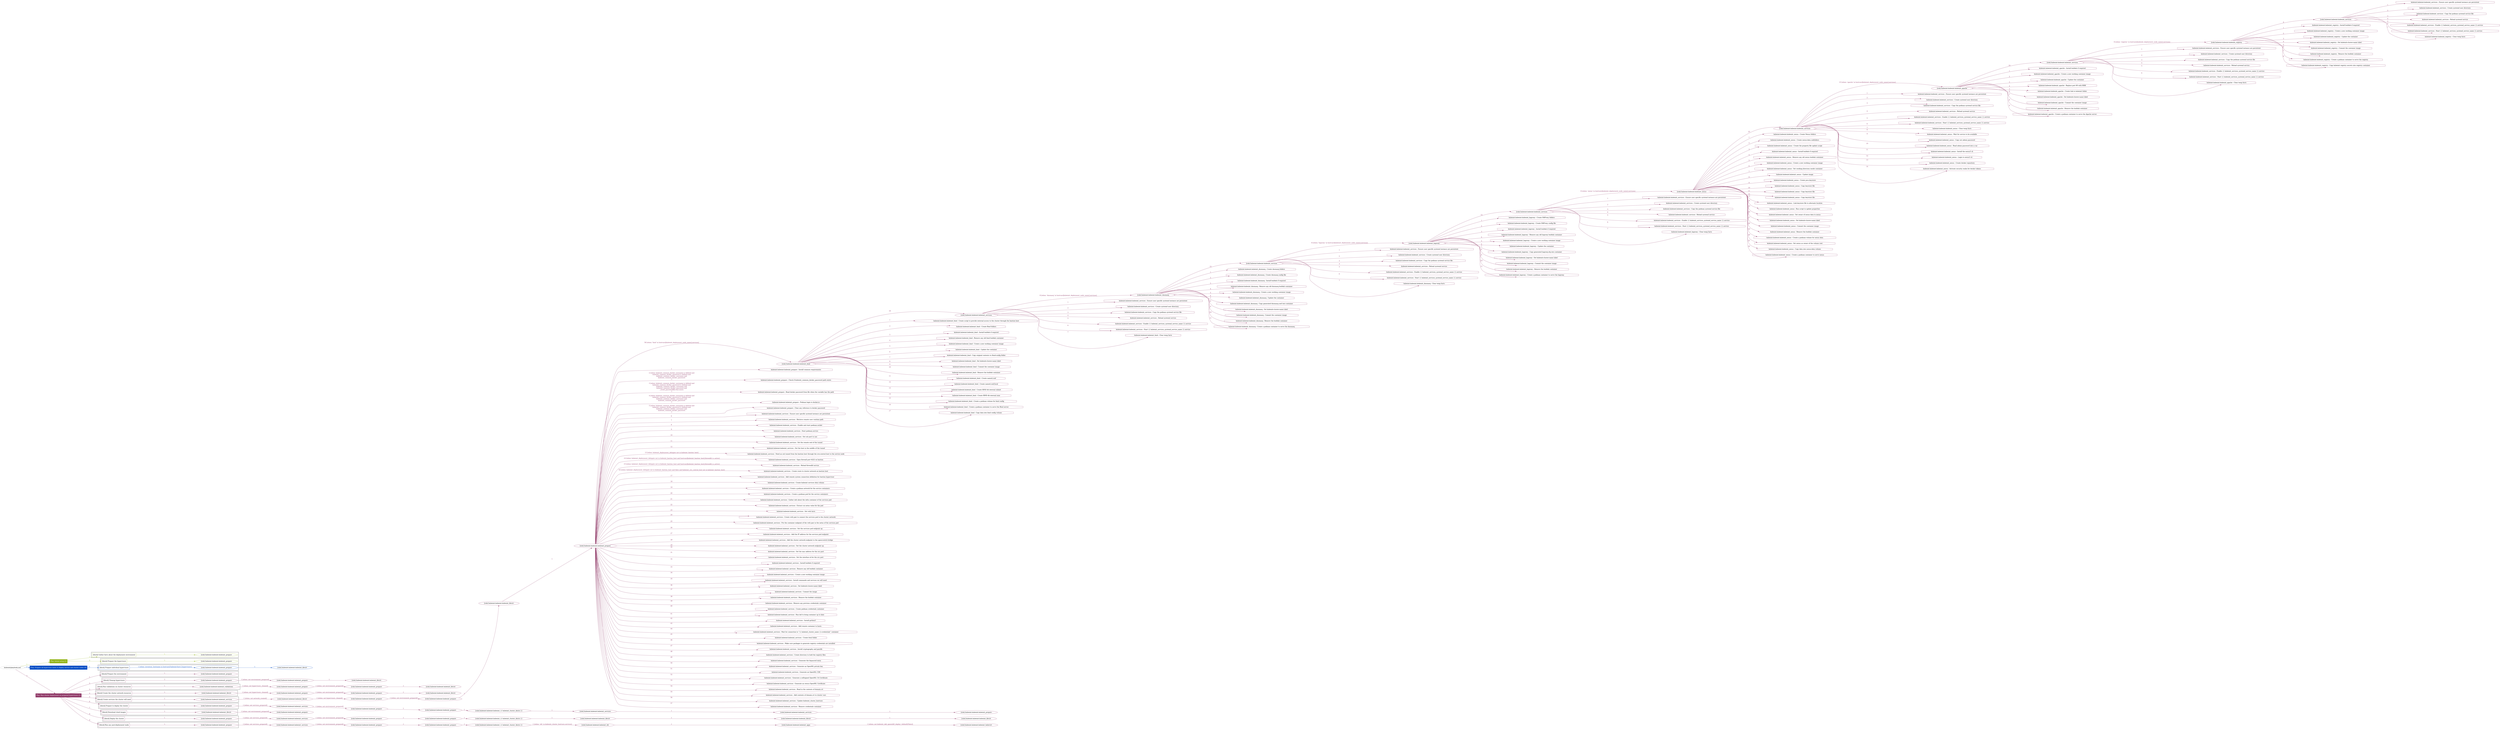 digraph {
	graph [concentrate=true ordering=in rankdir=LR ratio=fill]
	edge [esep=5 sep=10]
	"kubeinit/playbook.yml" [id=root_node style=dotted]
	play_3584dad6 [label="Play: Initial setup (1)" color="#93b418" fontcolor="#ffffff" id=play_3584dad6 shape=box style=filled tooltip=localhost]
	"kubeinit/playbook.yml" -> play_3584dad6 [label="1 " color="#93b418" fontcolor="#93b418" id=edge_d3fe4f9c labeltooltip="1 " tooltip="1 "]
	subgraph "kubeinit.kubeinit.kubeinit_prepare" {
		role_b6b64524 [label="[role] kubeinit.kubeinit.kubeinit_prepare" color="#93b418" id=role_b6b64524 tooltip="kubeinit.kubeinit.kubeinit_prepare"]
	}
	subgraph "kubeinit.kubeinit.kubeinit_prepare" {
		role_bb82dcf4 [label="[role] kubeinit.kubeinit.kubeinit_prepare" color="#93b418" id=role_bb82dcf4 tooltip="kubeinit.kubeinit.kubeinit_prepare"]
	}
	subgraph "Play: Initial setup (1)" {
		play_3584dad6 -> block_9334133a [label=1 color="#93b418" fontcolor="#93b418" id=edge_b5a548b4 labeltooltip=1 tooltip=1]
		subgraph cluster_block_9334133a {
			block_9334133a [label="[block] Gather facts about the deployment environment" color="#93b418" id=block_9334133a labeltooltip="Gather facts about the deployment environment" shape=box tooltip="Gather facts about the deployment environment"]
			block_9334133a -> role_b6b64524 [label="1 " color="#93b418" fontcolor="#93b418" id=edge_36919a68 labeltooltip="1 " tooltip="1 "]
		}
		play_3584dad6 -> block_c4f0a889 [label=2 color="#93b418" fontcolor="#93b418" id=edge_7f39c2fc labeltooltip=2 tooltip=2]
		subgraph cluster_block_c4f0a889 {
			block_c4f0a889 [label="[block] Prepare the hypervisors" color="#93b418" id=block_c4f0a889 labeltooltip="Prepare the hypervisors" shape=box tooltip="Prepare the hypervisors"]
			block_c4f0a889 -> role_bb82dcf4 [label="1 " color="#93b418" fontcolor="#93b418" id=edge_bdc7e189 labeltooltip="1 " tooltip="1 "]
		}
	}
	play_ff66555d [label="Play: Prepare all hypervisor hosts to deploy service and cluster nodes (0)" color="#074ec5" fontcolor="#ffffff" id=play_ff66555d shape=box style=filled tooltip="Play: Prepare all hypervisor hosts to deploy service and cluster nodes (0)"]
	"kubeinit/playbook.yml" -> play_ff66555d [label="2 " color="#074ec5" fontcolor="#074ec5" id=edge_1e1d87c0 labeltooltip="2 " tooltip="2 "]
	subgraph "kubeinit.kubeinit.kubeinit_libvirt" {
		role_28940f90 [label="[role] kubeinit.kubeinit.kubeinit_libvirt" color="#074ec5" id=role_28940f90 tooltip="kubeinit.kubeinit.kubeinit_libvirt"]
	}
	subgraph "kubeinit.kubeinit.kubeinit_prepare" {
		role_fdedd8e3 [label="[role] kubeinit.kubeinit.kubeinit_prepare" color="#074ec5" id=role_fdedd8e3 tooltip="kubeinit.kubeinit.kubeinit_prepare"]
		role_fdedd8e3 -> role_28940f90 [label="1 " color="#074ec5" fontcolor="#074ec5" id=edge_4577f0a5 labeltooltip="1 " tooltip="1 "]
	}
	subgraph "Play: Prepare all hypervisor hosts to deploy service and cluster nodes (0)" {
		play_ff66555d -> block_397084e8 [label=1 color="#074ec5" fontcolor="#074ec5" id=edge_7fa07449 labeltooltip=1 tooltip=1]
		subgraph cluster_block_397084e8 {
			block_397084e8 [label="[block] Prepare individual hypervisors" color="#074ec5" id=block_397084e8 labeltooltip="Prepare individual hypervisors" shape=box tooltip="Prepare individual hypervisors"]
			block_397084e8 -> role_fdedd8e3 [label="1 [when: inventory_hostname in hostvars['kubeinit-facts'].hypervisors]" color="#074ec5" fontcolor="#074ec5" id=edge_ac7340fd labeltooltip="1 [when: inventory_hostname in hostvars['kubeinit-facts'].hypervisors]" tooltip="1 [when: inventory_hostname in hostvars['kubeinit-facts'].hypervisors]"]
		}
	}
	play_c304cfbf [label="Play: Run cluster deployment on prepared hypervisors (1)" color="#913b69" fontcolor="#ffffff" id=play_c304cfbf shape=box style=filled tooltip=localhost]
	"kubeinit/playbook.yml" -> play_c304cfbf [label="3 " color="#913b69" fontcolor="#913b69" id=edge_cc4ad035 labeltooltip="3 " tooltip="3 "]
	subgraph "kubeinit.kubeinit.kubeinit_prepare" {
		role_78be159f [label="[role] kubeinit.kubeinit.kubeinit_prepare" color="#913b69" id=role_78be159f tooltip="kubeinit.kubeinit.kubeinit_prepare"]
	}
	subgraph "kubeinit.kubeinit.kubeinit_libvirt" {
		role_a95c1c68 [label="[role] kubeinit.kubeinit.kubeinit_libvirt" color="#913b69" id=role_a95c1c68 tooltip="kubeinit.kubeinit.kubeinit_libvirt"]
	}
	subgraph "kubeinit.kubeinit.kubeinit_prepare" {
		role_4cfd4423 [label="[role] kubeinit.kubeinit.kubeinit_prepare" color="#913b69" id=role_4cfd4423 tooltip="kubeinit.kubeinit.kubeinit_prepare"]
		role_4cfd4423 -> role_a95c1c68 [label="1 " color="#913b69" fontcolor="#913b69" id=edge_75de058f labeltooltip="1 " tooltip="1 "]
	}
	subgraph "kubeinit.kubeinit.kubeinit_prepare" {
		role_5bbf3057 [label="[role] kubeinit.kubeinit.kubeinit_prepare" color="#913b69" id=role_5bbf3057 tooltip="kubeinit.kubeinit.kubeinit_prepare"]
		role_5bbf3057 -> role_4cfd4423 [label="1 [when: not environment_prepared]" color="#913b69" fontcolor="#913b69" id=edge_4ef11070 labeltooltip="1 [when: not environment_prepared]" tooltip="1 [when: not environment_prepared]"]
	}
	subgraph "kubeinit.kubeinit.kubeinit_libvirt" {
		role_aa3ce1c2 [label="[role] kubeinit.kubeinit.kubeinit_libvirt" color="#913b69" id=role_aa3ce1c2 tooltip="kubeinit.kubeinit.kubeinit_libvirt"]
	}
	subgraph "kubeinit.kubeinit.kubeinit_prepare" {
		role_78b98297 [label="[role] kubeinit.kubeinit.kubeinit_prepare" color="#913b69" id=role_78b98297 tooltip="kubeinit.kubeinit.kubeinit_prepare"]
		role_78b98297 -> role_aa3ce1c2 [label="1 " color="#913b69" fontcolor="#913b69" id=edge_20f55fd8 labeltooltip="1 " tooltip="1 "]
	}
	subgraph "kubeinit.kubeinit.kubeinit_prepare" {
		role_5e10bb8c [label="[role] kubeinit.kubeinit.kubeinit_prepare" color="#913b69" id=role_5e10bb8c tooltip="kubeinit.kubeinit.kubeinit_prepare"]
		role_5e10bb8c -> role_78b98297 [label="1 [when: not environment_prepared]" color="#913b69" fontcolor="#913b69" id=edge_8bf7d70f labeltooltip="1 [when: not environment_prepared]" tooltip="1 [when: not environment_prepared]"]
	}
	subgraph "kubeinit.kubeinit.kubeinit_validations" {
		role_8fe8afbc [label="[role] kubeinit.kubeinit.kubeinit_validations" color="#913b69" id=role_8fe8afbc tooltip="kubeinit.kubeinit.kubeinit_validations"]
		role_8fe8afbc -> role_5e10bb8c [label="1 [when: not hypervisors_cleaned]" color="#913b69" fontcolor="#913b69" id=edge_1e80f347 labeltooltip="1 [when: not hypervisors_cleaned]" tooltip="1 [when: not hypervisors_cleaned]"]
	}
	subgraph "kubeinit.kubeinit.kubeinit_libvirt" {
		role_03a1c92a [label="[role] kubeinit.kubeinit.kubeinit_libvirt" color="#913b69" id=role_03a1c92a tooltip="kubeinit.kubeinit.kubeinit_libvirt"]
	}
	subgraph "kubeinit.kubeinit.kubeinit_prepare" {
		role_e6679639 [label="[role] kubeinit.kubeinit.kubeinit_prepare" color="#913b69" id=role_e6679639 tooltip="kubeinit.kubeinit.kubeinit_prepare"]
		role_e6679639 -> role_03a1c92a [label="1 " color="#913b69" fontcolor="#913b69" id=edge_361e4459 labeltooltip="1 " tooltip="1 "]
	}
	subgraph "kubeinit.kubeinit.kubeinit_prepare" {
		role_06c20b5e [label="[role] kubeinit.kubeinit.kubeinit_prepare" color="#913b69" id=role_06c20b5e tooltip="kubeinit.kubeinit.kubeinit_prepare"]
		role_06c20b5e -> role_e6679639 [label="1 [when: not environment_prepared]" color="#913b69" fontcolor="#913b69" id=edge_09e2f36e labeltooltip="1 [when: not environment_prepared]" tooltip="1 [when: not environment_prepared]"]
	}
	subgraph "kubeinit.kubeinit.kubeinit_libvirt" {
		role_cee8998f [label="[role] kubeinit.kubeinit.kubeinit_libvirt" color="#913b69" id=role_cee8998f tooltip="kubeinit.kubeinit.kubeinit_libvirt"]
		role_cee8998f -> role_06c20b5e [label="1 [when: not hypervisors_cleaned]" color="#913b69" fontcolor="#913b69" id=edge_8fd23757 labeltooltip="1 [when: not hypervisors_cleaned]" tooltip="1 [when: not hypervisors_cleaned]"]
	}
	subgraph "kubeinit.kubeinit.kubeinit_services" {
		role_d972f28f [label="[role] kubeinit.kubeinit.kubeinit_services" color="#913b69" id=role_d972f28f tooltip="kubeinit.kubeinit.kubeinit_services"]
		task_e943c806 [label="kubeinit.kubeinit.kubeinit_services : Ensure user specific systemd instance are persistent" color="#913b69" id=task_e943c806 shape=octagon tooltip="kubeinit.kubeinit.kubeinit_services : Ensure user specific systemd instance are persistent"]
		role_d972f28f -> task_e943c806 [label="1 " color="#913b69" fontcolor="#913b69" id=edge_681cd967 labeltooltip="1 " tooltip="1 "]
		task_773461c6 [label="kubeinit.kubeinit.kubeinit_services : Create systemd user directory" color="#913b69" id=task_773461c6 shape=octagon tooltip="kubeinit.kubeinit.kubeinit_services : Create systemd user directory"]
		role_d972f28f -> task_773461c6 [label="2 " color="#913b69" fontcolor="#913b69" id=edge_93652029 labeltooltip="2 " tooltip="2 "]
		task_eb8fb76f [label="kubeinit.kubeinit.kubeinit_services : Copy the podman systemd service file" color="#913b69" id=task_eb8fb76f shape=octagon tooltip="kubeinit.kubeinit.kubeinit_services : Copy the podman systemd service file"]
		role_d972f28f -> task_eb8fb76f [label="3 " color="#913b69" fontcolor="#913b69" id=edge_d64ae02d labeltooltip="3 " tooltip="3 "]
		task_e8f9e57d [label="kubeinit.kubeinit.kubeinit_services : Reload systemd service" color="#913b69" id=task_e8f9e57d shape=octagon tooltip="kubeinit.kubeinit.kubeinit_services : Reload systemd service"]
		role_d972f28f -> task_e8f9e57d [label="4 " color="#913b69" fontcolor="#913b69" id=edge_81ed6811 labeltooltip="4 " tooltip="4 "]
		task_69d5ceef [label="kubeinit.kubeinit.kubeinit_services : Enable {{ kubeinit_services_systemd_service_name }}.service" color="#913b69" id=task_69d5ceef shape=octagon tooltip="kubeinit.kubeinit.kubeinit_services : Enable {{ kubeinit_services_systemd_service_name }}.service"]
		role_d972f28f -> task_69d5ceef [label="5 " color="#913b69" fontcolor="#913b69" id=edge_0c147f6f labeltooltip="5 " tooltip="5 "]
		task_9240c71f [label="kubeinit.kubeinit.kubeinit_services : Start {{ kubeinit_services_systemd_service_name }}.service" color="#913b69" id=task_9240c71f shape=octagon tooltip="kubeinit.kubeinit.kubeinit_services : Start {{ kubeinit_services_systemd_service_name }}.service"]
		role_d972f28f -> task_9240c71f [label="6 " color="#913b69" fontcolor="#913b69" id=edge_83bc59aa labeltooltip="6 " tooltip="6 "]
		task_9a95daa9 [label="kubeinit.kubeinit.kubeinit_registry : Clear temp facts" color="#913b69" id=task_9a95daa9 shape=octagon tooltip="kubeinit.kubeinit.kubeinit_registry : Clear temp facts"]
		role_d972f28f -> task_9a95daa9 [label="7 " color="#913b69" fontcolor="#913b69" id=edge_a3dfcdf5 labeltooltip="7 " tooltip="7 "]
	}
	subgraph "kubeinit.kubeinit.kubeinit_registry" {
		role_8f5c845f [label="[role] kubeinit.kubeinit.kubeinit_registry" color="#913b69" id=role_8f5c845f tooltip="kubeinit.kubeinit.kubeinit_registry"]
		task_d789dbd0 [label="kubeinit.kubeinit.kubeinit_registry : Install buildah if required" color="#913b69" id=task_d789dbd0 shape=octagon tooltip="kubeinit.kubeinit.kubeinit_registry : Install buildah if required"]
		role_8f5c845f -> task_d789dbd0 [label="1 " color="#913b69" fontcolor="#913b69" id=edge_3baf85b9 labeltooltip="1 " tooltip="1 "]
		task_82a8346a [label="kubeinit.kubeinit.kubeinit_registry : Create a new working container image" color="#913b69" id=task_82a8346a shape=octagon tooltip="kubeinit.kubeinit.kubeinit_registry : Create a new working container image"]
		role_8f5c845f -> task_82a8346a [label="2 " color="#913b69" fontcolor="#913b69" id=edge_ecf959b1 labeltooltip="2 " tooltip="2 "]
		task_070e2158 [label="kubeinit.kubeinit.kubeinit_registry : Update the container" color="#913b69" id=task_070e2158 shape=octagon tooltip="kubeinit.kubeinit.kubeinit_registry : Update the container"]
		role_8f5c845f -> task_070e2158 [label="3 " color="#913b69" fontcolor="#913b69" id=edge_85aaf4a4 labeltooltip="3 " tooltip="3 "]
		task_eb32657d [label="kubeinit.kubeinit.kubeinit_registry : Set kubeinit-cluster-name label" color="#913b69" id=task_eb32657d shape=octagon tooltip="kubeinit.kubeinit.kubeinit_registry : Set kubeinit-cluster-name label"]
		role_8f5c845f -> task_eb32657d [label="4 " color="#913b69" fontcolor="#913b69" id=edge_f3cc6fa5 labeltooltip="4 " tooltip="4 "]
		task_feede659 [label="kubeinit.kubeinit.kubeinit_registry : Commit the container image" color="#913b69" id=task_feede659 shape=octagon tooltip="kubeinit.kubeinit.kubeinit_registry : Commit the container image"]
		role_8f5c845f -> task_feede659 [label="5 " color="#913b69" fontcolor="#913b69" id=edge_b02e7e92 labeltooltip="5 " tooltip="5 "]
		task_2005df39 [label="kubeinit.kubeinit.kubeinit_registry : Remove the buildah container" color="#913b69" id=task_2005df39 shape=octagon tooltip="kubeinit.kubeinit.kubeinit_registry : Remove the buildah container"]
		role_8f5c845f -> task_2005df39 [label="6 " color="#913b69" fontcolor="#913b69" id=edge_e86ff0fe labeltooltip="6 " tooltip="6 "]
		task_55e62f03 [label="kubeinit.kubeinit.kubeinit_registry : Create a podman container to serve the registry" color="#913b69" id=task_55e62f03 shape=octagon tooltip="kubeinit.kubeinit.kubeinit_registry : Create a podman container to serve the registry"]
		role_8f5c845f -> task_55e62f03 [label="7 " color="#913b69" fontcolor="#913b69" id=edge_9e85e30c labeltooltip="7 " tooltip="7 "]
		task_1b804869 [label="kubeinit.kubeinit.kubeinit_registry : Copy kubeinit registry secrets into registry container" color="#913b69" id=task_1b804869 shape=octagon tooltip="kubeinit.kubeinit.kubeinit_registry : Copy kubeinit registry secrets into registry container"]
		role_8f5c845f -> task_1b804869 [label="8 " color="#913b69" fontcolor="#913b69" id=edge_c87d2489 labeltooltip="8 " tooltip="8 "]
		role_8f5c845f -> role_d972f28f [label="9 " color="#913b69" fontcolor="#913b69" id=edge_436a646e labeltooltip="9 " tooltip="9 "]
	}
	subgraph "kubeinit.kubeinit.kubeinit_services" {
		role_800d090b [label="[role] kubeinit.kubeinit.kubeinit_services" color="#913b69" id=role_800d090b tooltip="kubeinit.kubeinit.kubeinit_services"]
		task_57aacee8 [label="kubeinit.kubeinit.kubeinit_services : Ensure user specific systemd instance are persistent" color="#913b69" id=task_57aacee8 shape=octagon tooltip="kubeinit.kubeinit.kubeinit_services : Ensure user specific systemd instance are persistent"]
		role_800d090b -> task_57aacee8 [label="1 " color="#913b69" fontcolor="#913b69" id=edge_e60a2ed6 labeltooltip="1 " tooltip="1 "]
		task_da1ddd2c [label="kubeinit.kubeinit.kubeinit_services : Create systemd user directory" color="#913b69" id=task_da1ddd2c shape=octagon tooltip="kubeinit.kubeinit.kubeinit_services : Create systemd user directory"]
		role_800d090b -> task_da1ddd2c [label="2 " color="#913b69" fontcolor="#913b69" id=edge_ad5c25f8 labeltooltip="2 " tooltip="2 "]
		task_9453f390 [label="kubeinit.kubeinit.kubeinit_services : Copy the podman systemd service file" color="#913b69" id=task_9453f390 shape=octagon tooltip="kubeinit.kubeinit.kubeinit_services : Copy the podman systemd service file"]
		role_800d090b -> task_9453f390 [label="3 " color="#913b69" fontcolor="#913b69" id=edge_799408fc labeltooltip="3 " tooltip="3 "]
		task_a8ce18ea [label="kubeinit.kubeinit.kubeinit_services : Reload systemd service" color="#913b69" id=task_a8ce18ea shape=octagon tooltip="kubeinit.kubeinit.kubeinit_services : Reload systemd service"]
		role_800d090b -> task_a8ce18ea [label="4 " color="#913b69" fontcolor="#913b69" id=edge_4d32ea8e labeltooltip="4 " tooltip="4 "]
		task_75370232 [label="kubeinit.kubeinit.kubeinit_services : Enable {{ kubeinit_services_systemd_service_name }}.service" color="#913b69" id=task_75370232 shape=octagon tooltip="kubeinit.kubeinit.kubeinit_services : Enable {{ kubeinit_services_systemd_service_name }}.service"]
		role_800d090b -> task_75370232 [label="5 " color="#913b69" fontcolor="#913b69" id=edge_7c19bebb labeltooltip="5 " tooltip="5 "]
		task_cbe0cd76 [label="kubeinit.kubeinit.kubeinit_services : Start {{ kubeinit_services_systemd_service_name }}.service" color="#913b69" id=task_cbe0cd76 shape=octagon tooltip="kubeinit.kubeinit.kubeinit_services : Start {{ kubeinit_services_systemd_service_name }}.service"]
		role_800d090b -> task_cbe0cd76 [label="6 " color="#913b69" fontcolor="#913b69" id=edge_e0875bd2 labeltooltip="6 " tooltip="6 "]
		task_18e7b9c0 [label="kubeinit.kubeinit.kubeinit_apache : Clear temp facts" color="#913b69" id=task_18e7b9c0 shape=octagon tooltip="kubeinit.kubeinit.kubeinit_apache : Clear temp facts"]
		role_800d090b -> task_18e7b9c0 [label="7 " color="#913b69" fontcolor="#913b69" id=edge_4f30a8b7 labeltooltip="7 " tooltip="7 "]
		role_800d090b -> role_8f5c845f [label="8 [when: 'registry' in hostvars[kubeinit_deployment_node_name].services]" color="#913b69" fontcolor="#913b69" id=edge_40dd03ec labeltooltip="8 [when: 'registry' in hostvars[kubeinit_deployment_node_name].services]" tooltip="8 [when: 'registry' in hostvars[kubeinit_deployment_node_name].services]"]
	}
	subgraph "kubeinit.kubeinit.kubeinit_apache" {
		role_1e457d21 [label="[role] kubeinit.kubeinit.kubeinit_apache" color="#913b69" id=role_1e457d21 tooltip="kubeinit.kubeinit.kubeinit_apache"]
		task_6039c86b [label="kubeinit.kubeinit.kubeinit_apache : Install buildah if required" color="#913b69" id=task_6039c86b shape=octagon tooltip="kubeinit.kubeinit.kubeinit_apache : Install buildah if required"]
		role_1e457d21 -> task_6039c86b [label="1 " color="#913b69" fontcolor="#913b69" id=edge_f2dd6184 labeltooltip="1 " tooltip="1 "]
		task_cb1a3d35 [label="kubeinit.kubeinit.kubeinit_apache : Create a new working container image" color="#913b69" id=task_cb1a3d35 shape=octagon tooltip="kubeinit.kubeinit.kubeinit_apache : Create a new working container image"]
		role_1e457d21 -> task_cb1a3d35 [label="2 " color="#913b69" fontcolor="#913b69" id=edge_ba3a6a1c labeltooltip="2 " tooltip="2 "]
		task_fd394b42 [label="kubeinit.kubeinit.kubeinit_apache : Update the container" color="#913b69" id=task_fd394b42 shape=octagon tooltip="kubeinit.kubeinit.kubeinit_apache : Update the container"]
		role_1e457d21 -> task_fd394b42 [label="3 " color="#913b69" fontcolor="#913b69" id=edge_f52eb0dc labeltooltip="3 " tooltip="3 "]
		task_68467bed [label="kubeinit.kubeinit.kubeinit_apache : Replace port 80 with 8080" color="#913b69" id=task_68467bed shape=octagon tooltip="kubeinit.kubeinit.kubeinit_apache : Replace port 80 with 8080"]
		role_1e457d21 -> task_68467bed [label="4 " color="#913b69" fontcolor="#913b69" id=edge_9f36bbd2 labeltooltip="4 " tooltip="4 "]
		task_fceced30 [label="kubeinit.kubeinit.kubeinit_apache : Create link to kubeinit folder" color="#913b69" id=task_fceced30 shape=octagon tooltip="kubeinit.kubeinit.kubeinit_apache : Create link to kubeinit folder"]
		role_1e457d21 -> task_fceced30 [label="5 " color="#913b69" fontcolor="#913b69" id=edge_00731b73 labeltooltip="5 " tooltip="5 "]
		task_c20e47fe [label="kubeinit.kubeinit.kubeinit_apache : Set kubeinit-cluster-name label" color="#913b69" id=task_c20e47fe shape=octagon tooltip="kubeinit.kubeinit.kubeinit_apache : Set kubeinit-cluster-name label"]
		role_1e457d21 -> task_c20e47fe [label="6 " color="#913b69" fontcolor="#913b69" id=edge_5447b6e6 labeltooltip="6 " tooltip="6 "]
		task_47e20a78 [label="kubeinit.kubeinit.kubeinit_apache : Commit the container image" color="#913b69" id=task_47e20a78 shape=octagon tooltip="kubeinit.kubeinit.kubeinit_apache : Commit the container image"]
		role_1e457d21 -> task_47e20a78 [label="7 " color="#913b69" fontcolor="#913b69" id=edge_6ed41a74 labeltooltip="7 " tooltip="7 "]
		task_6c86e3ff [label="kubeinit.kubeinit.kubeinit_apache : Remove the buildah container" color="#913b69" id=task_6c86e3ff shape=octagon tooltip="kubeinit.kubeinit.kubeinit_apache : Remove the buildah container"]
		role_1e457d21 -> task_6c86e3ff [label="8 " color="#913b69" fontcolor="#913b69" id=edge_ba0bcd96 labeltooltip="8 " tooltip="8 "]
		task_96abfcca [label="kubeinit.kubeinit.kubeinit_apache : Create a podman container to serve the Apache server" color="#913b69" id=task_96abfcca shape=octagon tooltip="kubeinit.kubeinit.kubeinit_apache : Create a podman container to serve the Apache server"]
		role_1e457d21 -> task_96abfcca [label="9 " color="#913b69" fontcolor="#913b69" id=edge_9aa83914 labeltooltip="9 " tooltip="9 "]
		role_1e457d21 -> role_800d090b [label="10 " color="#913b69" fontcolor="#913b69" id=edge_a06aafc9 labeltooltip="10 " tooltip="10 "]
	}
	subgraph "kubeinit.kubeinit.kubeinit_services" {
		role_5de33da4 [label="[role] kubeinit.kubeinit.kubeinit_services" color="#913b69" id=role_5de33da4 tooltip="kubeinit.kubeinit.kubeinit_services"]
		task_1ef14f2c [label="kubeinit.kubeinit.kubeinit_services : Ensure user specific systemd instance are persistent" color="#913b69" id=task_1ef14f2c shape=octagon tooltip="kubeinit.kubeinit.kubeinit_services : Ensure user specific systemd instance are persistent"]
		role_5de33da4 -> task_1ef14f2c [label="1 " color="#913b69" fontcolor="#913b69" id=edge_40f48ee1 labeltooltip="1 " tooltip="1 "]
		task_ca6cd521 [label="kubeinit.kubeinit.kubeinit_services : Create systemd user directory" color="#913b69" id=task_ca6cd521 shape=octagon tooltip="kubeinit.kubeinit.kubeinit_services : Create systemd user directory"]
		role_5de33da4 -> task_ca6cd521 [label="2 " color="#913b69" fontcolor="#913b69" id=edge_23fae86b labeltooltip="2 " tooltip="2 "]
		task_d7126a0a [label="kubeinit.kubeinit.kubeinit_services : Copy the podman systemd service file" color="#913b69" id=task_d7126a0a shape=octagon tooltip="kubeinit.kubeinit.kubeinit_services : Copy the podman systemd service file"]
		role_5de33da4 -> task_d7126a0a [label="3 " color="#913b69" fontcolor="#913b69" id=edge_1f1415aa labeltooltip="3 " tooltip="3 "]
		task_daed061f [label="kubeinit.kubeinit.kubeinit_services : Reload systemd service" color="#913b69" id=task_daed061f shape=octagon tooltip="kubeinit.kubeinit.kubeinit_services : Reload systemd service"]
		role_5de33da4 -> task_daed061f [label="4 " color="#913b69" fontcolor="#913b69" id=edge_0f7a17c3 labeltooltip="4 " tooltip="4 "]
		task_485cd4b9 [label="kubeinit.kubeinit.kubeinit_services : Enable {{ kubeinit_services_systemd_service_name }}.service" color="#913b69" id=task_485cd4b9 shape=octagon tooltip="kubeinit.kubeinit.kubeinit_services : Enable {{ kubeinit_services_systemd_service_name }}.service"]
		role_5de33da4 -> task_485cd4b9 [label="5 " color="#913b69" fontcolor="#913b69" id=edge_0142deef labeltooltip="5 " tooltip="5 "]
		task_1d95f026 [label="kubeinit.kubeinit.kubeinit_services : Start {{ kubeinit_services_systemd_service_name }}.service" color="#913b69" id=task_1d95f026 shape=octagon tooltip="kubeinit.kubeinit.kubeinit_services : Start {{ kubeinit_services_systemd_service_name }}.service"]
		role_5de33da4 -> task_1d95f026 [label="6 " color="#913b69" fontcolor="#913b69" id=edge_c96ea95a labeltooltip="6 " tooltip="6 "]
		task_52137b33 [label="kubeinit.kubeinit.kubeinit_nexus : Clear temp facts" color="#913b69" id=task_52137b33 shape=octagon tooltip="kubeinit.kubeinit.kubeinit_nexus : Clear temp facts"]
		role_5de33da4 -> task_52137b33 [label="7 " color="#913b69" fontcolor="#913b69" id=edge_27464a8c labeltooltip="7 " tooltip="7 "]
		task_8476bf97 [label="kubeinit.kubeinit.kubeinit_nexus : Wait for service to be available" color="#913b69" id=task_8476bf97 shape=octagon tooltip="kubeinit.kubeinit.kubeinit_nexus : Wait for service to be available"]
		role_5de33da4 -> task_8476bf97 [label="8 " color="#913b69" fontcolor="#913b69" id=edge_de0b68ff labeltooltip="8 " tooltip="8 "]
		task_8d6872fe [label="kubeinit.kubeinit.kubeinit_nexus : Copy out admin password" color="#913b69" id=task_8d6872fe shape=octagon tooltip="kubeinit.kubeinit.kubeinit_nexus : Copy out admin password"]
		role_5de33da4 -> task_8d6872fe [label="9 " color="#913b69" fontcolor="#913b69" id=edge_3a81253b labeltooltip="9 " tooltip="9 "]
		task_05a3ec25 [label="kubeinit.kubeinit.kubeinit_nexus : Read admin password into a var" color="#913b69" id=task_05a3ec25 shape=octagon tooltip="kubeinit.kubeinit.kubeinit_nexus : Read admin password into a var"]
		role_5de33da4 -> task_05a3ec25 [label="10 " color="#913b69" fontcolor="#913b69" id=edge_58059fb5 labeltooltip="10 " tooltip="10 "]
		task_ceb5cfb0 [label="kubeinit.kubeinit.kubeinit_nexus : Install the nexus3 cli" color="#913b69" id=task_ceb5cfb0 shape=octagon tooltip="kubeinit.kubeinit.kubeinit_nexus : Install the nexus3 cli"]
		role_5de33da4 -> task_ceb5cfb0 [label="11 " color="#913b69" fontcolor="#913b69" id=edge_0a900b5b labeltooltip="11 " tooltip="11 "]
		task_4137d8f3 [label="kubeinit.kubeinit.kubeinit_nexus : Login to nexus3 cli" color="#913b69" id=task_4137d8f3 shape=octagon tooltip="kubeinit.kubeinit.kubeinit_nexus : Login to nexus3 cli"]
		role_5de33da4 -> task_4137d8f3 [label="12 " color="#913b69" fontcolor="#913b69" id=edge_441a8933 labeltooltip="12 " tooltip="12 "]
		task_190d1a78 [label="kubeinit.kubeinit.kubeinit_nexus : Create docker repository" color="#913b69" id=task_190d1a78 shape=octagon tooltip="kubeinit.kubeinit.kubeinit_nexus : Create docker repository"]
		role_5de33da4 -> task_190d1a78 [label="13 " color="#913b69" fontcolor="#913b69" id=edge_995afb32 labeltooltip="13 " tooltip="13 "]
		task_bb6fc701 [label="kubeinit.kubeinit.kubeinit_nexus : Activate security realm for docker tokens" color="#913b69" id=task_bb6fc701 shape=octagon tooltip="kubeinit.kubeinit.kubeinit_nexus : Activate security realm for docker tokens"]
		role_5de33da4 -> task_bb6fc701 [label="14 " color="#913b69" fontcolor="#913b69" id=edge_f585a709 labeltooltip="14 " tooltip="14 "]
		role_5de33da4 -> role_1e457d21 [label="15 [when: 'apache' in hostvars[kubeinit_deployment_node_name].services]" color="#913b69" fontcolor="#913b69" id=edge_23f2a335 labeltooltip="15 [when: 'apache' in hostvars[kubeinit_deployment_node_name].services]" tooltip="15 [when: 'apache' in hostvars[kubeinit_deployment_node_name].services]"]
	}
	subgraph "kubeinit.kubeinit.kubeinit_nexus" {
		role_52828e0b [label="[role] kubeinit.kubeinit.kubeinit_nexus" color="#913b69" id=role_52828e0b tooltip="kubeinit.kubeinit.kubeinit_nexus"]
		task_6b703872 [label="kubeinit.kubeinit.kubeinit_nexus : Create Nexus folders" color="#913b69" id=task_6b703872 shape=octagon tooltip="kubeinit.kubeinit.kubeinit_nexus : Create Nexus folders"]
		role_52828e0b -> task_6b703872 [label="1 " color="#913b69" fontcolor="#913b69" id=edge_54cf5786 labeltooltip="1 " tooltip="1 "]
		task_c224ea98 [label="kubeinit.kubeinit.kubeinit_nexus : Create nexus-data subfolders" color="#913b69" id=task_c224ea98 shape=octagon tooltip="kubeinit.kubeinit.kubeinit_nexus : Create nexus-data subfolders"]
		role_52828e0b -> task_c224ea98 [label="2 " color="#913b69" fontcolor="#913b69" id=edge_151f27dc labeltooltip="2 " tooltip="2 "]
		task_159284ca [label="kubeinit.kubeinit.kubeinit_nexus : Create the property file update script" color="#913b69" id=task_159284ca shape=octagon tooltip="kubeinit.kubeinit.kubeinit_nexus : Create the property file update script"]
		role_52828e0b -> task_159284ca [label="3 " color="#913b69" fontcolor="#913b69" id=edge_9def4fae labeltooltip="3 " tooltip="3 "]
		task_59d8d15b [label="kubeinit.kubeinit.kubeinit_nexus : Install buildah if required" color="#913b69" id=task_59d8d15b shape=octagon tooltip="kubeinit.kubeinit.kubeinit_nexus : Install buildah if required"]
		role_52828e0b -> task_59d8d15b [label="4 " color="#913b69" fontcolor="#913b69" id=edge_346b4727 labeltooltip="4 " tooltip="4 "]
		task_c1f3d8b1 [label="kubeinit.kubeinit.kubeinit_nexus : Remove any old nexus buildah container" color="#913b69" id=task_c1f3d8b1 shape=octagon tooltip="kubeinit.kubeinit.kubeinit_nexus : Remove any old nexus buildah container"]
		role_52828e0b -> task_c1f3d8b1 [label="5 " color="#913b69" fontcolor="#913b69" id=edge_f4f12e2f labeltooltip="5 " tooltip="5 "]
		task_f8d741c2 [label="kubeinit.kubeinit.kubeinit_nexus : Create a new working container image" color="#913b69" id=task_f8d741c2 shape=octagon tooltip="kubeinit.kubeinit.kubeinit_nexus : Create a new working container image"]
		role_52828e0b -> task_f8d741c2 [label="6 " color="#913b69" fontcolor="#913b69" id=edge_14348897 labeltooltip="6 " tooltip="6 "]
		task_9b9f6e64 [label="kubeinit.kubeinit.kubeinit_nexus : Set working directory inside container" color="#913b69" id=task_9b9f6e64 shape=octagon tooltip="kubeinit.kubeinit.kubeinit_nexus : Set working directory inside container"]
		role_52828e0b -> task_9b9f6e64 [label="7 " color="#913b69" fontcolor="#913b69" id=edge_8fcc984c labeltooltip="7 " tooltip="7 "]
		task_a2c1d27e [label="kubeinit.kubeinit.kubeinit_nexus : Update image" color="#913b69" id=task_a2c1d27e shape=octagon tooltip="kubeinit.kubeinit.kubeinit_nexus : Update image"]
		role_52828e0b -> task_a2c1d27e [label="8 " color="#913b69" fontcolor="#913b69" id=edge_8ee242d9 labeltooltip="8 " tooltip="8 "]
		task_357aa845 [label="kubeinit.kubeinit.kubeinit_nexus : Create java keystore" color="#913b69" id=task_357aa845 shape=octagon tooltip="kubeinit.kubeinit.kubeinit_nexus : Create java keystore"]
		role_52828e0b -> task_357aa845 [label="9 " color="#913b69" fontcolor="#913b69" id=edge_547acf9e labeltooltip="9 " tooltip="9 "]
		task_e0b1b77c [label="kubeinit.kubeinit.kubeinit_nexus : Copy keystore file" color="#913b69" id=task_e0b1b77c shape=octagon tooltip="kubeinit.kubeinit.kubeinit_nexus : Copy keystore file"]
		role_52828e0b -> task_e0b1b77c [label="10 " color="#913b69" fontcolor="#913b69" id=edge_804e438e labeltooltip="10 " tooltip="10 "]
		task_fd9d5c82 [label="kubeinit.kubeinit.kubeinit_nexus : Copy keystore file" color="#913b69" id=task_fd9d5c82 shape=octagon tooltip="kubeinit.kubeinit.kubeinit_nexus : Copy keystore file"]
		role_52828e0b -> task_fd9d5c82 [label="11 " color="#913b69" fontcolor="#913b69" id=edge_bb0733e3 labeltooltip="11 " tooltip="11 "]
		task_8da5929a [label="kubeinit.kubeinit.kubeinit_nexus : Copy keystore file" color="#913b69" id=task_8da5929a shape=octagon tooltip="kubeinit.kubeinit.kubeinit_nexus : Copy keystore file"]
		role_52828e0b -> task_8da5929a [label="12 " color="#913b69" fontcolor="#913b69" id=edge_6c006dd1 labeltooltip="12 " tooltip="12 "]
		task_de845f56 [label="kubeinit.kubeinit.kubeinit_nexus : Link keystore file to alternate location" color="#913b69" id=task_de845f56 shape=octagon tooltip="kubeinit.kubeinit.kubeinit_nexus : Link keystore file to alternate location"]
		role_52828e0b -> task_de845f56 [label="13 " color="#913b69" fontcolor="#913b69" id=edge_bdaa5037 labeltooltip="13 " tooltip="13 "]
		task_0d075190 [label="kubeinit.kubeinit.kubeinit_nexus : Run script to update properties" color="#913b69" id=task_0d075190 shape=octagon tooltip="kubeinit.kubeinit.kubeinit_nexus : Run script to update properties"]
		role_52828e0b -> task_0d075190 [label="14 " color="#913b69" fontcolor="#913b69" id=edge_e991f6ee labeltooltip="14 " tooltip="14 "]
		task_ff567cc7 [label="kubeinit.kubeinit.kubeinit_nexus : Set owner of nexus data to nexus" color="#913b69" id=task_ff567cc7 shape=octagon tooltip="kubeinit.kubeinit.kubeinit_nexus : Set owner of nexus data to nexus"]
		role_52828e0b -> task_ff567cc7 [label="15 " color="#913b69" fontcolor="#913b69" id=edge_f35441da labeltooltip="15 " tooltip="15 "]
		task_61c6669d [label="kubeinit.kubeinit.kubeinit_nexus : Set kubeinit-cluster-name label" color="#913b69" id=task_61c6669d shape=octagon tooltip="kubeinit.kubeinit.kubeinit_nexus : Set kubeinit-cluster-name label"]
		role_52828e0b -> task_61c6669d [label="16 " color="#913b69" fontcolor="#913b69" id=edge_7d2c277a labeltooltip="16 " tooltip="16 "]
		task_ae79a95b [label="kubeinit.kubeinit.kubeinit_nexus : Commit the container image" color="#913b69" id=task_ae79a95b shape=octagon tooltip="kubeinit.kubeinit.kubeinit_nexus : Commit the container image"]
		role_52828e0b -> task_ae79a95b [label="17 " color="#913b69" fontcolor="#913b69" id=edge_b476abe8 labeltooltip="17 " tooltip="17 "]
		task_9c62c77f [label="kubeinit.kubeinit.kubeinit_nexus : Remove the buildah container" color="#913b69" id=task_9c62c77f shape=octagon tooltip="kubeinit.kubeinit.kubeinit_nexus : Remove the buildah container"]
		role_52828e0b -> task_9c62c77f [label="18 " color="#913b69" fontcolor="#913b69" id=edge_f3c243a3 labeltooltip="18 " tooltip="18 "]
		task_85925000 [label="kubeinit.kubeinit.kubeinit_nexus : Create a podman volume for nexus data" color="#913b69" id=task_85925000 shape=octagon tooltip="kubeinit.kubeinit.kubeinit_nexus : Create a podman volume for nexus data"]
		role_52828e0b -> task_85925000 [label="19 " color="#913b69" fontcolor="#913b69" id=edge_2612db43 labeltooltip="19 " tooltip="19 "]
		task_bdc58472 [label="kubeinit.kubeinit.kubeinit_nexus : Set nexus as owner of the volume root" color="#913b69" id=task_bdc58472 shape=octagon tooltip="kubeinit.kubeinit.kubeinit_nexus : Set nexus as owner of the volume root"]
		role_52828e0b -> task_bdc58472 [label="20 " color="#913b69" fontcolor="#913b69" id=edge_cc62a0b7 labeltooltip="20 " tooltip="20 "]
		task_f0214549 [label="kubeinit.kubeinit.kubeinit_nexus : Copy data into nexus-data volume" color="#913b69" id=task_f0214549 shape=octagon tooltip="kubeinit.kubeinit.kubeinit_nexus : Copy data into nexus-data volume"]
		role_52828e0b -> task_f0214549 [label="21 " color="#913b69" fontcolor="#913b69" id=edge_29a3fad5 labeltooltip="21 " tooltip="21 "]
		task_4d01dd66 [label="kubeinit.kubeinit.kubeinit_nexus : Create a podman container to serve nexus" color="#913b69" id=task_4d01dd66 shape=octagon tooltip="kubeinit.kubeinit.kubeinit_nexus : Create a podman container to serve nexus"]
		role_52828e0b -> task_4d01dd66 [label="22 " color="#913b69" fontcolor="#913b69" id=edge_76cec708 labeltooltip="22 " tooltip="22 "]
		role_52828e0b -> role_5de33da4 [label="23 " color="#913b69" fontcolor="#913b69" id=edge_825b6a06 labeltooltip="23 " tooltip="23 "]
	}
	subgraph "kubeinit.kubeinit.kubeinit_services" {
		role_2492efad [label="[role] kubeinit.kubeinit.kubeinit_services" color="#913b69" id=role_2492efad tooltip="kubeinit.kubeinit.kubeinit_services"]
		task_b9acf74a [label="kubeinit.kubeinit.kubeinit_services : Ensure user specific systemd instance are persistent" color="#913b69" id=task_b9acf74a shape=octagon tooltip="kubeinit.kubeinit.kubeinit_services : Ensure user specific systemd instance are persistent"]
		role_2492efad -> task_b9acf74a [label="1 " color="#913b69" fontcolor="#913b69" id=edge_90f19cda labeltooltip="1 " tooltip="1 "]
		task_a3dbda7d [label="kubeinit.kubeinit.kubeinit_services : Create systemd user directory" color="#913b69" id=task_a3dbda7d shape=octagon tooltip="kubeinit.kubeinit.kubeinit_services : Create systemd user directory"]
		role_2492efad -> task_a3dbda7d [label="2 " color="#913b69" fontcolor="#913b69" id=edge_cf8087ea labeltooltip="2 " tooltip="2 "]
		task_b5a11f6b [label="kubeinit.kubeinit.kubeinit_services : Copy the podman systemd service file" color="#913b69" id=task_b5a11f6b shape=octagon tooltip="kubeinit.kubeinit.kubeinit_services : Copy the podman systemd service file"]
		role_2492efad -> task_b5a11f6b [label="3 " color="#913b69" fontcolor="#913b69" id=edge_67910a53 labeltooltip="3 " tooltip="3 "]
		task_6a714948 [label="kubeinit.kubeinit.kubeinit_services : Reload systemd service" color="#913b69" id=task_6a714948 shape=octagon tooltip="kubeinit.kubeinit.kubeinit_services : Reload systemd service"]
		role_2492efad -> task_6a714948 [label="4 " color="#913b69" fontcolor="#913b69" id=edge_387ca103 labeltooltip="4 " tooltip="4 "]
		task_9b525030 [label="kubeinit.kubeinit.kubeinit_services : Enable {{ kubeinit_services_systemd_service_name }}.service" color="#913b69" id=task_9b525030 shape=octagon tooltip="kubeinit.kubeinit.kubeinit_services : Enable {{ kubeinit_services_systemd_service_name }}.service"]
		role_2492efad -> task_9b525030 [label="5 " color="#913b69" fontcolor="#913b69" id=edge_2461730d labeltooltip="5 " tooltip="5 "]
		task_03d43733 [label="kubeinit.kubeinit.kubeinit_services : Start {{ kubeinit_services_systemd_service_name }}.service" color="#913b69" id=task_03d43733 shape=octagon tooltip="kubeinit.kubeinit.kubeinit_services : Start {{ kubeinit_services_systemd_service_name }}.service"]
		role_2492efad -> task_03d43733 [label="6 " color="#913b69" fontcolor="#913b69" id=edge_efdf8c30 labeltooltip="6 " tooltip="6 "]
		task_b13c6a58 [label="kubeinit.kubeinit.kubeinit_haproxy : Clear temp facts" color="#913b69" id=task_b13c6a58 shape=octagon tooltip="kubeinit.kubeinit.kubeinit_haproxy : Clear temp facts"]
		role_2492efad -> task_b13c6a58 [label="7 " color="#913b69" fontcolor="#913b69" id=edge_461cece1 labeltooltip="7 " tooltip="7 "]
		role_2492efad -> role_52828e0b [label="8 [when: 'nexus' in hostvars[kubeinit_deployment_node_name].services]" color="#913b69" fontcolor="#913b69" id=edge_e31e7aec labeltooltip="8 [when: 'nexus' in hostvars[kubeinit_deployment_node_name].services]" tooltip="8 [when: 'nexus' in hostvars[kubeinit_deployment_node_name].services]"]
	}
	subgraph "kubeinit.kubeinit.kubeinit_haproxy" {
		role_a50b7370 [label="[role] kubeinit.kubeinit.kubeinit_haproxy" color="#913b69" id=role_a50b7370 tooltip="kubeinit.kubeinit.kubeinit_haproxy"]
		task_e744ff95 [label="kubeinit.kubeinit.kubeinit_haproxy : Create HAProxy folders" color="#913b69" id=task_e744ff95 shape=octagon tooltip="kubeinit.kubeinit.kubeinit_haproxy : Create HAProxy folders"]
		role_a50b7370 -> task_e744ff95 [label="1 " color="#913b69" fontcolor="#913b69" id=edge_b629a443 labeltooltip="1 " tooltip="1 "]
		task_dad5ff38 [label="kubeinit.kubeinit.kubeinit_haproxy : Create HAProxy config file" color="#913b69" id=task_dad5ff38 shape=octagon tooltip="kubeinit.kubeinit.kubeinit_haproxy : Create HAProxy config file"]
		role_a50b7370 -> task_dad5ff38 [label="2 " color="#913b69" fontcolor="#913b69" id=edge_a7743105 labeltooltip="2 " tooltip="2 "]
		task_dc073b5e [label="kubeinit.kubeinit.kubeinit_haproxy : Install buildah if required" color="#913b69" id=task_dc073b5e shape=octagon tooltip="kubeinit.kubeinit.kubeinit_haproxy : Install buildah if required"]
		role_a50b7370 -> task_dc073b5e [label="3 " color="#913b69" fontcolor="#913b69" id=edge_d0ec5325 labeltooltip="3 " tooltip="3 "]
		task_88168119 [label="kubeinit.kubeinit.kubeinit_haproxy : Remove any old haproxy buildah container" color="#913b69" id=task_88168119 shape=octagon tooltip="kubeinit.kubeinit.kubeinit_haproxy : Remove any old haproxy buildah container"]
		role_a50b7370 -> task_88168119 [label="4 " color="#913b69" fontcolor="#913b69" id=edge_aeb89b31 labeltooltip="4 " tooltip="4 "]
		task_2a71cd90 [label="kubeinit.kubeinit.kubeinit_haproxy : Create a new working container image" color="#913b69" id=task_2a71cd90 shape=octagon tooltip="kubeinit.kubeinit.kubeinit_haproxy : Create a new working container image"]
		role_a50b7370 -> task_2a71cd90 [label="5 " color="#913b69" fontcolor="#913b69" id=edge_6cac00fd labeltooltip="5 " tooltip="5 "]
		task_8fafd936 [label="kubeinit.kubeinit.kubeinit_haproxy : Update the container" color="#913b69" id=task_8fafd936 shape=octagon tooltip="kubeinit.kubeinit.kubeinit_haproxy : Update the container"]
		role_a50b7370 -> task_8fafd936 [label="6 " color="#913b69" fontcolor="#913b69" id=edge_0f03bd7c labeltooltip="6 " tooltip="6 "]
		task_8cad4978 [label="kubeinit.kubeinit.kubeinit_haproxy : Copy generated haproxy.cfg into container" color="#913b69" id=task_8cad4978 shape=octagon tooltip="kubeinit.kubeinit.kubeinit_haproxy : Copy generated haproxy.cfg into container"]
		role_a50b7370 -> task_8cad4978 [label="7 " color="#913b69" fontcolor="#913b69" id=edge_83fcdc1e labeltooltip="7 " tooltip="7 "]
		task_7c0dbb58 [label="kubeinit.kubeinit.kubeinit_haproxy : Set kubeinit-cluster-name label" color="#913b69" id=task_7c0dbb58 shape=octagon tooltip="kubeinit.kubeinit.kubeinit_haproxy : Set kubeinit-cluster-name label"]
		role_a50b7370 -> task_7c0dbb58 [label="8 " color="#913b69" fontcolor="#913b69" id=edge_6b1cc620 labeltooltip="8 " tooltip="8 "]
		task_ede7d070 [label="kubeinit.kubeinit.kubeinit_haproxy : Commit the container image" color="#913b69" id=task_ede7d070 shape=octagon tooltip="kubeinit.kubeinit.kubeinit_haproxy : Commit the container image"]
		role_a50b7370 -> task_ede7d070 [label="9 " color="#913b69" fontcolor="#913b69" id=edge_5ceb6717 labeltooltip="9 " tooltip="9 "]
		task_76573243 [label="kubeinit.kubeinit.kubeinit_haproxy : Remove the buildah container" color="#913b69" id=task_76573243 shape=octagon tooltip="kubeinit.kubeinit.kubeinit_haproxy : Remove the buildah container"]
		role_a50b7370 -> task_76573243 [label="10 " color="#913b69" fontcolor="#913b69" id=edge_c0a25371 labeltooltip="10 " tooltip="10 "]
		task_8bf6768a [label="kubeinit.kubeinit.kubeinit_haproxy : Create a podman container to serve the haproxy" color="#913b69" id=task_8bf6768a shape=octagon tooltip="kubeinit.kubeinit.kubeinit_haproxy : Create a podman container to serve the haproxy"]
		role_a50b7370 -> task_8bf6768a [label="11 " color="#913b69" fontcolor="#913b69" id=edge_2d035387 labeltooltip="11 " tooltip="11 "]
		role_a50b7370 -> role_2492efad [label="12 " color="#913b69" fontcolor="#913b69" id=edge_31e50b46 labeltooltip="12 " tooltip="12 "]
	}
	subgraph "kubeinit.kubeinit.kubeinit_services" {
		role_60f1e70d [label="[role] kubeinit.kubeinit.kubeinit_services" color="#913b69" id=role_60f1e70d tooltip="kubeinit.kubeinit.kubeinit_services"]
		task_87c540d8 [label="kubeinit.kubeinit.kubeinit_services : Ensure user specific systemd instance are persistent" color="#913b69" id=task_87c540d8 shape=octagon tooltip="kubeinit.kubeinit.kubeinit_services : Ensure user specific systemd instance are persistent"]
		role_60f1e70d -> task_87c540d8 [label="1 " color="#913b69" fontcolor="#913b69" id=edge_8c327562 labeltooltip="1 " tooltip="1 "]
		task_96b16d85 [label="kubeinit.kubeinit.kubeinit_services : Create systemd user directory" color="#913b69" id=task_96b16d85 shape=octagon tooltip="kubeinit.kubeinit.kubeinit_services : Create systemd user directory"]
		role_60f1e70d -> task_96b16d85 [label="2 " color="#913b69" fontcolor="#913b69" id=edge_bc052b33 labeltooltip="2 " tooltip="2 "]
		task_95ec192e [label="kubeinit.kubeinit.kubeinit_services : Copy the podman systemd service file" color="#913b69" id=task_95ec192e shape=octagon tooltip="kubeinit.kubeinit.kubeinit_services : Copy the podman systemd service file"]
		role_60f1e70d -> task_95ec192e [label="3 " color="#913b69" fontcolor="#913b69" id=edge_80ac0091 labeltooltip="3 " tooltip="3 "]
		task_0fb1443e [label="kubeinit.kubeinit.kubeinit_services : Reload systemd service" color="#913b69" id=task_0fb1443e shape=octagon tooltip="kubeinit.kubeinit.kubeinit_services : Reload systemd service"]
		role_60f1e70d -> task_0fb1443e [label="4 " color="#913b69" fontcolor="#913b69" id=edge_7dfe9056 labeltooltip="4 " tooltip="4 "]
		task_50146e87 [label="kubeinit.kubeinit.kubeinit_services : Enable {{ kubeinit_services_systemd_service_name }}.service" color="#913b69" id=task_50146e87 shape=octagon tooltip="kubeinit.kubeinit.kubeinit_services : Enable {{ kubeinit_services_systemd_service_name }}.service"]
		role_60f1e70d -> task_50146e87 [label="5 " color="#913b69" fontcolor="#913b69" id=edge_82725643 labeltooltip="5 " tooltip="5 "]
		task_db736de3 [label="kubeinit.kubeinit.kubeinit_services : Start {{ kubeinit_services_systemd_service_name }}.service" color="#913b69" id=task_db736de3 shape=octagon tooltip="kubeinit.kubeinit.kubeinit_services : Start {{ kubeinit_services_systemd_service_name }}.service"]
		role_60f1e70d -> task_db736de3 [label="6 " color="#913b69" fontcolor="#913b69" id=edge_7fb8b1fb labeltooltip="6 " tooltip="6 "]
		task_8aba2a9c [label="kubeinit.kubeinit.kubeinit_dnsmasq : Clear temp facts" color="#913b69" id=task_8aba2a9c shape=octagon tooltip="kubeinit.kubeinit.kubeinit_dnsmasq : Clear temp facts"]
		role_60f1e70d -> task_8aba2a9c [label="7 " color="#913b69" fontcolor="#913b69" id=edge_ab79c90a labeltooltip="7 " tooltip="7 "]
		role_60f1e70d -> role_a50b7370 [label="8 [when: 'haproxy' in hostvars[kubeinit_deployment_node_name].services]" color="#913b69" fontcolor="#913b69" id=edge_71cf98f3 labeltooltip="8 [when: 'haproxy' in hostvars[kubeinit_deployment_node_name].services]" tooltip="8 [when: 'haproxy' in hostvars[kubeinit_deployment_node_name].services]"]
	}
	subgraph "kubeinit.kubeinit.kubeinit_dnsmasq" {
		role_e7647cce [label="[role] kubeinit.kubeinit.kubeinit_dnsmasq" color="#913b69" id=role_e7647cce tooltip="kubeinit.kubeinit.kubeinit_dnsmasq"]
		task_6b888e0a [label="kubeinit.kubeinit.kubeinit_dnsmasq : Create dnsmasq folders" color="#913b69" id=task_6b888e0a shape=octagon tooltip="kubeinit.kubeinit.kubeinit_dnsmasq : Create dnsmasq folders"]
		role_e7647cce -> task_6b888e0a [label="1 " color="#913b69" fontcolor="#913b69" id=edge_8e3c3656 labeltooltip="1 " tooltip="1 "]
		task_e59094df [label="kubeinit.kubeinit.kubeinit_dnsmasq : Create dnsmasq config file" color="#913b69" id=task_e59094df shape=octagon tooltip="kubeinit.kubeinit.kubeinit_dnsmasq : Create dnsmasq config file"]
		role_e7647cce -> task_e59094df [label="2 " color="#913b69" fontcolor="#913b69" id=edge_530b4408 labeltooltip="2 " tooltip="2 "]
		task_3debded7 [label="kubeinit.kubeinit.kubeinit_dnsmasq : Install buildah if required" color="#913b69" id=task_3debded7 shape=octagon tooltip="kubeinit.kubeinit.kubeinit_dnsmasq : Install buildah if required"]
		role_e7647cce -> task_3debded7 [label="3 " color="#913b69" fontcolor="#913b69" id=edge_8ba73677 labeltooltip="3 " tooltip="3 "]
		task_975c95d1 [label="kubeinit.kubeinit.kubeinit_dnsmasq : Remove any old dnsmasq buildah container" color="#913b69" id=task_975c95d1 shape=octagon tooltip="kubeinit.kubeinit.kubeinit_dnsmasq : Remove any old dnsmasq buildah container"]
		role_e7647cce -> task_975c95d1 [label="4 " color="#913b69" fontcolor="#913b69" id=edge_30610eb6 labeltooltip="4 " tooltip="4 "]
		task_c73e55a9 [label="kubeinit.kubeinit.kubeinit_dnsmasq : Create a new working container image" color="#913b69" id=task_c73e55a9 shape=octagon tooltip="kubeinit.kubeinit.kubeinit_dnsmasq : Create a new working container image"]
		role_e7647cce -> task_c73e55a9 [label="5 " color="#913b69" fontcolor="#913b69" id=edge_c260bb7d labeltooltip="5 " tooltip="5 "]
		task_aabae000 [label="kubeinit.kubeinit.kubeinit_dnsmasq : Update the container" color="#913b69" id=task_aabae000 shape=octagon tooltip="kubeinit.kubeinit.kubeinit_dnsmasq : Update the container"]
		role_e7647cce -> task_aabae000 [label="6 " color="#913b69" fontcolor="#913b69" id=edge_d328d8a4 labeltooltip="6 " tooltip="6 "]
		task_81eff04a [label="kubeinit.kubeinit.kubeinit_dnsmasq : Copy generated dnsmasq.conf into container" color="#913b69" id=task_81eff04a shape=octagon tooltip="kubeinit.kubeinit.kubeinit_dnsmasq : Copy generated dnsmasq.conf into container"]
		role_e7647cce -> task_81eff04a [label="7 " color="#913b69" fontcolor="#913b69" id=edge_3993f1e9 labeltooltip="7 " tooltip="7 "]
		task_58dc39ef [label="kubeinit.kubeinit.kubeinit_dnsmasq : Set kubeinit-cluster-name label" color="#913b69" id=task_58dc39ef shape=octagon tooltip="kubeinit.kubeinit.kubeinit_dnsmasq : Set kubeinit-cluster-name label"]
		role_e7647cce -> task_58dc39ef [label="8 " color="#913b69" fontcolor="#913b69" id=edge_df1fa866 labeltooltip="8 " tooltip="8 "]
		task_b953a888 [label="kubeinit.kubeinit.kubeinit_dnsmasq : Commit the container image" color="#913b69" id=task_b953a888 shape=octagon tooltip="kubeinit.kubeinit.kubeinit_dnsmasq : Commit the container image"]
		role_e7647cce -> task_b953a888 [label="9 " color="#913b69" fontcolor="#913b69" id=edge_dea6c571 labeltooltip="9 " tooltip="9 "]
		task_147d78fa [label="kubeinit.kubeinit.kubeinit_dnsmasq : Remove the buildah container" color="#913b69" id=task_147d78fa shape=octagon tooltip="kubeinit.kubeinit.kubeinit_dnsmasq : Remove the buildah container"]
		role_e7647cce -> task_147d78fa [label="10 " color="#913b69" fontcolor="#913b69" id=edge_1227c524 labeltooltip="10 " tooltip="10 "]
		task_a373842d [label="kubeinit.kubeinit.kubeinit_dnsmasq : Create a podman container to serve the dnsmasq" color="#913b69" id=task_a373842d shape=octagon tooltip="kubeinit.kubeinit.kubeinit_dnsmasq : Create a podman container to serve the dnsmasq"]
		role_e7647cce -> task_a373842d [label="11 " color="#913b69" fontcolor="#913b69" id=edge_154af97a labeltooltip="11 " tooltip="11 "]
		role_e7647cce -> role_60f1e70d [label="12 " color="#913b69" fontcolor="#913b69" id=edge_326ea655 labeltooltip="12 " tooltip="12 "]
	}
	subgraph "kubeinit.kubeinit.kubeinit_services" {
		role_f0b6b367 [label="[role] kubeinit.kubeinit.kubeinit_services" color="#913b69" id=role_f0b6b367 tooltip="kubeinit.kubeinit.kubeinit_services"]
		task_e81ecb24 [label="kubeinit.kubeinit.kubeinit_services : Ensure user specific systemd instance are persistent" color="#913b69" id=task_e81ecb24 shape=octagon tooltip="kubeinit.kubeinit.kubeinit_services : Ensure user specific systemd instance are persistent"]
		role_f0b6b367 -> task_e81ecb24 [label="1 " color="#913b69" fontcolor="#913b69" id=edge_1567e918 labeltooltip="1 " tooltip="1 "]
		task_e14ba604 [label="kubeinit.kubeinit.kubeinit_services : Create systemd user directory" color="#913b69" id=task_e14ba604 shape=octagon tooltip="kubeinit.kubeinit.kubeinit_services : Create systemd user directory"]
		role_f0b6b367 -> task_e14ba604 [label="2 " color="#913b69" fontcolor="#913b69" id=edge_945ae2ed labeltooltip="2 " tooltip="2 "]
		task_195defd0 [label="kubeinit.kubeinit.kubeinit_services : Copy the podman systemd service file" color="#913b69" id=task_195defd0 shape=octagon tooltip="kubeinit.kubeinit.kubeinit_services : Copy the podman systemd service file"]
		role_f0b6b367 -> task_195defd0 [label="3 " color="#913b69" fontcolor="#913b69" id=edge_224d00cc labeltooltip="3 " tooltip="3 "]
		task_2087af59 [label="kubeinit.kubeinit.kubeinit_services : Reload systemd service" color="#913b69" id=task_2087af59 shape=octagon tooltip="kubeinit.kubeinit.kubeinit_services : Reload systemd service"]
		role_f0b6b367 -> task_2087af59 [label="4 " color="#913b69" fontcolor="#913b69" id=edge_b527dd18 labeltooltip="4 " tooltip="4 "]
		task_48455b46 [label="kubeinit.kubeinit.kubeinit_services : Enable {{ kubeinit_services_systemd_service_name }}.service" color="#913b69" id=task_48455b46 shape=octagon tooltip="kubeinit.kubeinit.kubeinit_services : Enable {{ kubeinit_services_systemd_service_name }}.service"]
		role_f0b6b367 -> task_48455b46 [label="5 " color="#913b69" fontcolor="#913b69" id=edge_c83f105b labeltooltip="5 " tooltip="5 "]
		task_b6917220 [label="kubeinit.kubeinit.kubeinit_services : Start {{ kubeinit_services_systemd_service_name }}.service" color="#913b69" id=task_b6917220 shape=octagon tooltip="kubeinit.kubeinit.kubeinit_services : Start {{ kubeinit_services_systemd_service_name }}.service"]
		role_f0b6b367 -> task_b6917220 [label="6 " color="#913b69" fontcolor="#913b69" id=edge_d8ba8cb4 labeltooltip="6 " tooltip="6 "]
		task_92c71a27 [label="kubeinit.kubeinit.kubeinit_bind : Clear temp facts" color="#913b69" id=task_92c71a27 shape=octagon tooltip="kubeinit.kubeinit.kubeinit_bind : Clear temp facts"]
		role_f0b6b367 -> task_92c71a27 [label="7 " color="#913b69" fontcolor="#913b69" id=edge_e4afcea9 labeltooltip="7 " tooltip="7 "]
		role_f0b6b367 -> role_e7647cce [label="8 [when: 'dnsmasq' in hostvars[kubeinit_deployment_node_name].services]" color="#913b69" fontcolor="#913b69" id=edge_478e8d57 labeltooltip="8 [when: 'dnsmasq' in hostvars[kubeinit_deployment_node_name].services]" tooltip="8 [when: 'dnsmasq' in hostvars[kubeinit_deployment_node_name].services]"]
	}
	subgraph "kubeinit.kubeinit.kubeinit_bind" {
		role_9d54c514 [label="[role] kubeinit.kubeinit.kubeinit_bind" color="#913b69" id=role_9d54c514 tooltip="kubeinit.kubeinit.kubeinit_bind"]
		task_73c18e2e [label="kubeinit.kubeinit.kubeinit_bind : Create script to provide external access to the cluster through the bastion host" color="#913b69" id=task_73c18e2e shape=octagon tooltip="kubeinit.kubeinit.kubeinit_bind : Create script to provide external access to the cluster through the bastion host"]
		role_9d54c514 -> task_73c18e2e [label="1 " color="#913b69" fontcolor="#913b69" id=edge_157e090b labeltooltip="1 " tooltip="1 "]
		task_cf2f62dd [label="kubeinit.kubeinit.kubeinit_bind : Create Bind folders" color="#913b69" id=task_cf2f62dd shape=octagon tooltip="kubeinit.kubeinit.kubeinit_bind : Create Bind folders"]
		role_9d54c514 -> task_cf2f62dd [label="2 " color="#913b69" fontcolor="#913b69" id=edge_c11948a7 labeltooltip="2 " tooltip="2 "]
		task_65d87735 [label="kubeinit.kubeinit.kubeinit_bind : Install buildah if required" color="#913b69" id=task_65d87735 shape=octagon tooltip="kubeinit.kubeinit.kubeinit_bind : Install buildah if required"]
		role_9d54c514 -> task_65d87735 [label="3 " color="#913b69" fontcolor="#913b69" id=edge_3a7e699d labeltooltip="3 " tooltip="3 "]
		task_8754a7aa [label="kubeinit.kubeinit.kubeinit_bind : Remove any old bind buildah container" color="#913b69" id=task_8754a7aa shape=octagon tooltip="kubeinit.kubeinit.kubeinit_bind : Remove any old bind buildah container"]
		role_9d54c514 -> task_8754a7aa [label="4 " color="#913b69" fontcolor="#913b69" id=edge_4c3c2f82 labeltooltip="4 " tooltip="4 "]
		task_26d84b8c [label="kubeinit.kubeinit.kubeinit_bind : Create a new working container image" color="#913b69" id=task_26d84b8c shape=octagon tooltip="kubeinit.kubeinit.kubeinit_bind : Create a new working container image"]
		role_9d54c514 -> task_26d84b8c [label="5 " color="#913b69" fontcolor="#913b69" id=edge_df76782d labeltooltip="5 " tooltip="5 "]
		task_a9be37cb [label="kubeinit.kubeinit.kubeinit_bind : Update the container" color="#913b69" id=task_a9be37cb shape=octagon tooltip="kubeinit.kubeinit.kubeinit_bind : Update the container"]
		role_9d54c514 -> task_a9be37cb [label="6 " color="#913b69" fontcolor="#913b69" id=edge_2e410a74 labeltooltip="6 " tooltip="6 "]
		task_3c30f3c0 [label="kubeinit.kubeinit.kubeinit_bind : Copy original contents to /bind-config folder" color="#913b69" id=task_3c30f3c0 shape=octagon tooltip="kubeinit.kubeinit.kubeinit_bind : Copy original contents to /bind-config folder"]
		role_9d54c514 -> task_3c30f3c0 [label="7 " color="#913b69" fontcolor="#913b69" id=edge_dd4eae3f labeltooltip="7 " tooltip="7 "]
		task_de7e935e [label="kubeinit.kubeinit.kubeinit_bind : Set kubeinit-cluster-name label" color="#913b69" id=task_de7e935e shape=octagon tooltip="kubeinit.kubeinit.kubeinit_bind : Set kubeinit-cluster-name label"]
		role_9d54c514 -> task_de7e935e [label="8 " color="#913b69" fontcolor="#913b69" id=edge_83f71e8b labeltooltip="8 " tooltip="8 "]
		task_9bd64dbf [label="kubeinit.kubeinit.kubeinit_bind : Commit the container image" color="#913b69" id=task_9bd64dbf shape=octagon tooltip="kubeinit.kubeinit.kubeinit_bind : Commit the container image"]
		role_9d54c514 -> task_9bd64dbf [label="9 " color="#913b69" fontcolor="#913b69" id=edge_cc3846b5 labeltooltip="9 " tooltip="9 "]
		task_7744927d [label="kubeinit.kubeinit.kubeinit_bind : Remove the buildah container" color="#913b69" id=task_7744927d shape=octagon tooltip="kubeinit.kubeinit.kubeinit_bind : Remove the buildah container"]
		role_9d54c514 -> task_7744927d [label="10 " color="#913b69" fontcolor="#913b69" id=edge_ed0da492 labeltooltip="10 " tooltip="10 "]
		task_d181ce9c [label="kubeinit.kubeinit.kubeinit_bind : Create named.conf" color="#913b69" id=task_d181ce9c shape=octagon tooltip="kubeinit.kubeinit.kubeinit_bind : Create named.conf"]
		role_9d54c514 -> task_d181ce9c [label="11 " color="#913b69" fontcolor="#913b69" id=edge_104992c0 labeltooltip="11 " tooltip="11 "]
		task_4000a1ca [label="kubeinit.kubeinit.kubeinit_bind : Create named.conf.local" color="#913b69" id=task_4000a1ca shape=octagon tooltip="kubeinit.kubeinit.kubeinit_bind : Create named.conf.local"]
		role_9d54c514 -> task_4000a1ca [label="12 " color="#913b69" fontcolor="#913b69" id=edge_57b85ad1 labeltooltip="12 " tooltip="12 "]
		task_8b1cb1e2 [label="kubeinit.kubeinit.kubeinit_bind : Create BIND db internal subnet" color="#913b69" id=task_8b1cb1e2 shape=octagon tooltip="kubeinit.kubeinit.kubeinit_bind : Create BIND db internal subnet"]
		role_9d54c514 -> task_8b1cb1e2 [label="13 " color="#913b69" fontcolor="#913b69" id=edge_e5ccb817 labeltooltip="13 " tooltip="13 "]
		task_a595c960 [label="kubeinit.kubeinit.kubeinit_bind : Create BIND db internal zone" color="#913b69" id=task_a595c960 shape=octagon tooltip="kubeinit.kubeinit.kubeinit_bind : Create BIND db internal zone"]
		role_9d54c514 -> task_a595c960 [label="14 " color="#913b69" fontcolor="#913b69" id=edge_96241784 labeltooltip="14 " tooltip="14 "]
		task_df198acb [label="kubeinit.kubeinit.kubeinit_bind : Create a podman volume for bind config" color="#913b69" id=task_df198acb shape=octagon tooltip="kubeinit.kubeinit.kubeinit_bind : Create a podman volume for bind config"]
		role_9d54c514 -> task_df198acb [label="15 " color="#913b69" fontcolor="#913b69" id=edge_7625885f labeltooltip="15 " tooltip="15 "]
		task_f22c3fc4 [label="kubeinit.kubeinit.kubeinit_bind : Create a podman container to serve the Bind server" color="#913b69" id=task_f22c3fc4 shape=octagon tooltip="kubeinit.kubeinit.kubeinit_bind : Create a podman container to serve the Bind server"]
		role_9d54c514 -> task_f22c3fc4 [label="16 " color="#913b69" fontcolor="#913b69" id=edge_f5ecad09 labeltooltip="16 " tooltip="16 "]
		task_602dff70 [label="kubeinit.kubeinit.kubeinit_bind : Copy data into bind config volume" color="#913b69" id=task_602dff70 shape=octagon tooltip="kubeinit.kubeinit.kubeinit_bind : Copy data into bind config volume"]
		role_9d54c514 -> task_602dff70 [label="17 " color="#913b69" fontcolor="#913b69" id=edge_8771eb45 labeltooltip="17 " tooltip="17 "]
		role_9d54c514 -> role_f0b6b367 [label="18 " color="#913b69" fontcolor="#913b69" id=edge_1e7299d4 labeltooltip="18 " tooltip="18 "]
	}
	subgraph "kubeinit.kubeinit.kubeinit_prepare" {
		role_e8af9f27 [label="[role] kubeinit.kubeinit.kubeinit_prepare" color="#913b69" id=role_e8af9f27 tooltip="kubeinit.kubeinit.kubeinit_prepare"]
		task_109e9310 [label="kubeinit.kubeinit.kubeinit_prepare : Install common requirements" color="#913b69" id=task_109e9310 shape=octagon tooltip="kubeinit.kubeinit.kubeinit_prepare : Install common requirements"]
		role_e8af9f27 -> task_109e9310 [label="1 " color="#913b69" fontcolor="#913b69" id=edge_550bd32e labeltooltip="1 " tooltip="1 "]
		task_e41edf40 [label="kubeinit.kubeinit.kubeinit_prepare : Check if kubeinit_common_docker_password path exists" color="#913b69" id=task_e41edf40 shape=octagon tooltip="kubeinit.kubeinit.kubeinit_prepare : Check if kubeinit_common_docker_password path exists"]
		role_e8af9f27 -> task_e41edf40 [label="2 [when: kubeinit_common_docker_username is defined and
kubeinit_common_docker_password is defined and
kubeinit_common_docker_username and
kubeinit_common_docker_password
]" color="#913b69" fontcolor="#913b69" id=edge_cb15f4ae labeltooltip="2 [when: kubeinit_common_docker_username is defined and
kubeinit_common_docker_password is defined and
kubeinit_common_docker_username and
kubeinit_common_docker_password
]" tooltip="2 [when: kubeinit_common_docker_username is defined and
kubeinit_common_docker_password is defined and
kubeinit_common_docker_username and
kubeinit_common_docker_password
]"]
		task_a9a724d0 [label="kubeinit.kubeinit.kubeinit_prepare : Read docker password from file when the variable has the path" color="#913b69" id=task_a9a724d0 shape=octagon tooltip="kubeinit.kubeinit.kubeinit_prepare : Read docker password from file when the variable has the path"]
		role_e8af9f27 -> task_a9a724d0 [label="3 [when: kubeinit_common_docker_username is defined and
kubeinit_common_docker_password is defined and
kubeinit_common_docker_username and
kubeinit_common_docker_password and
_result_passwordfile.stat.exists
]" color="#913b69" fontcolor="#913b69" id=edge_5b938868 labeltooltip="3 [when: kubeinit_common_docker_username is defined and
kubeinit_common_docker_password is defined and
kubeinit_common_docker_username and
kubeinit_common_docker_password and
_result_passwordfile.stat.exists
]" tooltip="3 [when: kubeinit_common_docker_username is defined and
kubeinit_common_docker_password is defined and
kubeinit_common_docker_username and
kubeinit_common_docker_password and
_result_passwordfile.stat.exists
]"]
		task_d3b90e8d [label="kubeinit.kubeinit.kubeinit_prepare : Podman login to docker.io" color="#913b69" id=task_d3b90e8d shape=octagon tooltip="kubeinit.kubeinit.kubeinit_prepare : Podman login to docker.io"]
		role_e8af9f27 -> task_d3b90e8d [label="4 [when: kubeinit_common_docker_username is defined and
kubeinit_common_docker_password is defined and
kubeinit_common_docker_username and
kubeinit_common_docker_password
]" color="#913b69" fontcolor="#913b69" id=edge_4f3853e9 labeltooltip="4 [when: kubeinit_common_docker_username is defined and
kubeinit_common_docker_password is defined and
kubeinit_common_docker_username and
kubeinit_common_docker_password
]" tooltip="4 [when: kubeinit_common_docker_username is defined and
kubeinit_common_docker_password is defined and
kubeinit_common_docker_username and
kubeinit_common_docker_password
]"]
		task_9a0ffdf6 [label="kubeinit.kubeinit.kubeinit_prepare : Clear any reference to docker password" color="#913b69" id=task_9a0ffdf6 shape=octagon tooltip="kubeinit.kubeinit.kubeinit_prepare : Clear any reference to docker password"]
		role_e8af9f27 -> task_9a0ffdf6 [label="5 [when: kubeinit_common_docker_username is defined and
kubeinit_common_docker_password is defined and
kubeinit_common_docker_username and
kubeinit_common_docker_password
]" color="#913b69" fontcolor="#913b69" id=edge_cf7fbd1d labeltooltip="5 [when: kubeinit_common_docker_username is defined and
kubeinit_common_docker_password is defined and
kubeinit_common_docker_username and
kubeinit_common_docker_password
]" tooltip="5 [when: kubeinit_common_docker_username is defined and
kubeinit_common_docker_password is defined and
kubeinit_common_docker_username and
kubeinit_common_docker_password
]"]
		task_1ad47865 [label="kubeinit.kubeinit.kubeinit_services : Ensure user specific systemd instance are persistent" color="#913b69" id=task_1ad47865 shape=octagon tooltip="kubeinit.kubeinit.kubeinit_services : Ensure user specific systemd instance are persistent"]
		role_e8af9f27 -> task_1ad47865 [label="6 " color="#913b69" fontcolor="#913b69" id=edge_460f71d4 labeltooltip="6 " tooltip="6 "]
		task_6cc13290 [label="kubeinit.kubeinit.kubeinit_services : Retrieve remote user runtime path" color="#913b69" id=task_6cc13290 shape=octagon tooltip="kubeinit.kubeinit.kubeinit_services : Retrieve remote user runtime path"]
		role_e8af9f27 -> task_6cc13290 [label="7 " color="#913b69" fontcolor="#913b69" id=edge_0373a141 labeltooltip="7 " tooltip="7 "]
		task_625188b4 [label="kubeinit.kubeinit.kubeinit_services : Enable and start podman.socket" color="#913b69" id=task_625188b4 shape=octagon tooltip="kubeinit.kubeinit.kubeinit_services : Enable and start podman.socket"]
		role_e8af9f27 -> task_625188b4 [label="8 " color="#913b69" fontcolor="#913b69" id=edge_6618cb9e labeltooltip="8 " tooltip="8 "]
		task_71f1198d [label="kubeinit.kubeinit.kubeinit_services : Start podman.service" color="#913b69" id=task_71f1198d shape=octagon tooltip="kubeinit.kubeinit.kubeinit_services : Start podman.service"]
		role_e8af9f27 -> task_71f1198d [label="9 " color="#913b69" fontcolor="#913b69" id=edge_4fc10caf labeltooltip="9 " tooltip="9 "]
		task_1ca9f68d [label="kubeinit.kubeinit.kubeinit_services : Set ssh port to use" color="#913b69" id=task_1ca9f68d shape=octagon tooltip="kubeinit.kubeinit.kubeinit_services : Set ssh port to use"]
		role_e8af9f27 -> task_1ca9f68d [label="10 " color="#913b69" fontcolor="#913b69" id=edge_ddc1cb4e labeltooltip="10 " tooltip="10 "]
		task_453289d8 [label="kubeinit.kubeinit.kubeinit_services : Set the remote end of the tunnel" color="#913b69" id=task_453289d8 shape=octagon tooltip="kubeinit.kubeinit.kubeinit_services : Set the remote end of the tunnel"]
		role_e8af9f27 -> task_453289d8 [label="11 " color="#913b69" fontcolor="#913b69" id=edge_316043ef labeltooltip="11 " tooltip="11 "]
		task_3c8a69da [label="kubeinit.kubeinit.kubeinit_services : Set the host in the middle of the tunnel" color="#913b69" id=task_3c8a69da shape=octagon tooltip="kubeinit.kubeinit.kubeinit_services : Set the host in the middle of the tunnel"]
		role_e8af9f27 -> task_3c8a69da [label="12 " color="#913b69" fontcolor="#913b69" id=edge_932d5610 labeltooltip="12 " tooltip="12 "]
		task_7ab9cc09 [label="kubeinit.kubeinit.kubeinit_services : Need an ssh tunnel from the bastion host through the ovn-central host to the service node" color="#913b69" id=task_7ab9cc09 shape=octagon tooltip="kubeinit.kubeinit.kubeinit_services : Need an ssh tunnel from the bastion host through the ovn-central host to the service node"]
		role_e8af9f27 -> task_7ab9cc09 [label="13 [when: kubeinit_deployment_delegate not in kubeinit_bastion_host]" color="#913b69" fontcolor="#913b69" id=edge_e2962429 labeltooltip="13 [when: kubeinit_deployment_delegate not in kubeinit_bastion_host]" tooltip="13 [when: kubeinit_deployment_delegate not in kubeinit_bastion_host]"]
		task_e94e968a [label="kubeinit.kubeinit.kubeinit_services : Open firewall port 6222 on bastion" color="#913b69" id=task_e94e968a shape=octagon tooltip="kubeinit.kubeinit.kubeinit_services : Open firewall port 6222 on bastion"]
		role_e8af9f27 -> task_e94e968a [label="14 [when: kubeinit_deployment_delegate not in kubeinit_bastion_host and hostvars[kubeinit_bastion_host].firewalld_is_active]" color="#913b69" fontcolor="#913b69" id=edge_56541820 labeltooltip="14 [when: kubeinit_deployment_delegate not in kubeinit_bastion_host and hostvars[kubeinit_bastion_host].firewalld_is_active]" tooltip="14 [when: kubeinit_deployment_delegate not in kubeinit_bastion_host and hostvars[kubeinit_bastion_host].firewalld_is_active]"]
		task_187bec8a [label="kubeinit.kubeinit.kubeinit_services : Reload firewalld service" color="#913b69" id=task_187bec8a shape=octagon tooltip="kubeinit.kubeinit.kubeinit_services : Reload firewalld service"]
		role_e8af9f27 -> task_187bec8a [label="15 [when: kubeinit_deployment_delegate not in kubeinit_bastion_host and hostvars[kubeinit_bastion_host].firewalld_is_active]" color="#913b69" fontcolor="#913b69" id=edge_16da4ed8 labeltooltip="15 [when: kubeinit_deployment_delegate not in kubeinit_bastion_host and hostvars[kubeinit_bastion_host].firewalld_is_active]" tooltip="15 [when: kubeinit_deployment_delegate not in kubeinit_bastion_host and hostvars[kubeinit_bastion_host].firewalld_is_active]"]
		task_8d0bce44 [label="kubeinit.kubeinit.kubeinit_services : Create route to cluster network on bastion host" color="#913b69" id=task_8d0bce44 shape=octagon tooltip="kubeinit.kubeinit.kubeinit_services : Create route to cluster network on bastion host"]
		role_e8af9f27 -> task_8d0bce44 [label="16 [when: kubeinit_deployment_delegate not in kubeinit_bastion_host and false and kubeinit_ovn_central_host not in kubeinit_bastion_host]" color="#913b69" fontcolor="#913b69" id=edge_ca3f2f2c labeltooltip="16 [when: kubeinit_deployment_delegate not in kubeinit_bastion_host and false and kubeinit_ovn_central_host not in kubeinit_bastion_host]" tooltip="16 [when: kubeinit_deployment_delegate not in kubeinit_bastion_host and false and kubeinit_ovn_central_host not in kubeinit_bastion_host]"]
		task_5b2fc295 [label="kubeinit.kubeinit.kubeinit_services : Add remote system connection definition for bastion hypervisor" color="#913b69" id=task_5b2fc295 shape=octagon tooltip="kubeinit.kubeinit.kubeinit_services : Add remote system connection definition for bastion hypervisor"]
		role_e8af9f27 -> task_5b2fc295 [label="17 " color="#913b69" fontcolor="#913b69" id=edge_0262297a labeltooltip="17 " tooltip="17 "]
		task_354987b4 [label="kubeinit.kubeinit.kubeinit_services : Create kubeinit services data volume" color="#913b69" id=task_354987b4 shape=octagon tooltip="kubeinit.kubeinit.kubeinit_services : Create kubeinit services data volume"]
		role_e8af9f27 -> task_354987b4 [label="18 " color="#913b69" fontcolor="#913b69" id=edge_19969c35 labeltooltip="18 " tooltip="18 "]
		task_2819b487 [label="kubeinit.kubeinit.kubeinit_services : Create a podman network for the service containers" color="#913b69" id=task_2819b487 shape=octagon tooltip="kubeinit.kubeinit.kubeinit_services : Create a podman network for the service containers"]
		role_e8af9f27 -> task_2819b487 [label="19 " color="#913b69" fontcolor="#913b69" id=edge_efbde650 labeltooltip="19 " tooltip="19 "]
		task_94ad06e1 [label="kubeinit.kubeinit.kubeinit_services : Create a podman pod for the service containers" color="#913b69" id=task_94ad06e1 shape=octagon tooltip="kubeinit.kubeinit.kubeinit_services : Create a podman pod for the service containers"]
		role_e8af9f27 -> task_94ad06e1 [label="20 " color="#913b69" fontcolor="#913b69" id=edge_de80bcd3 labeltooltip="20 " tooltip="20 "]
		task_fc5bcde6 [label="kubeinit.kubeinit.kubeinit_services : Gather info about the infra container of the services pod" color="#913b69" id=task_fc5bcde6 shape=octagon tooltip="kubeinit.kubeinit.kubeinit_services : Gather info about the infra container of the services pod"]
		role_e8af9f27 -> task_fc5bcde6 [label="21 " color="#913b69" fontcolor="#913b69" id=edge_56381249 labeltooltip="21 " tooltip="21 "]
		task_edf55453 [label="kubeinit.kubeinit.kubeinit_services : Extract cni netns value for the pod" color="#913b69" id=task_edf55453 shape=octagon tooltip="kubeinit.kubeinit.kubeinit_services : Extract cni netns value for the pod"]
		role_e8af9f27 -> task_edf55453 [label="22 " color="#913b69" fontcolor="#913b69" id=edge_73813cc9 labeltooltip="22 " tooltip="22 "]
		task_bc7924b9 [label="kubeinit.kubeinit.kubeinit_services : Set veth facts" color="#913b69" id=task_bc7924b9 shape=octagon tooltip="kubeinit.kubeinit.kubeinit_services : Set veth facts"]
		role_e8af9f27 -> task_bc7924b9 [label="23 " color="#913b69" fontcolor="#913b69" id=edge_4b95bde0 labeltooltip="23 " tooltip="23 "]
		task_03effcc5 [label="kubeinit.kubeinit.kubeinit_services : Create veth pair to connect the services pod to the cluster network" color="#913b69" id=task_03effcc5 shape=octagon tooltip="kubeinit.kubeinit.kubeinit_services : Create veth pair to connect the services pod to the cluster network"]
		role_e8af9f27 -> task_03effcc5 [label="24 " color="#913b69" fontcolor="#913b69" id=edge_e268cb1c labeltooltip="24 " tooltip="24 "]
		task_81d884e6 [label="kubeinit.kubeinit.kubeinit_services : Put the container endpoint of the veth pair in the netns of the services pod" color="#913b69" id=task_81d884e6 shape=octagon tooltip="kubeinit.kubeinit.kubeinit_services : Put the container endpoint of the veth pair in the netns of the services pod"]
		role_e8af9f27 -> task_81d884e6 [label="25 " color="#913b69" fontcolor="#913b69" id=edge_4e283976 labeltooltip="25 " tooltip="25 "]
		task_25f18623 [label="kubeinit.kubeinit.kubeinit_services : Set the services pod endpoint up" color="#913b69" id=task_25f18623 shape=octagon tooltip="kubeinit.kubeinit.kubeinit_services : Set the services pod endpoint up"]
		role_e8af9f27 -> task_25f18623 [label="26 " color="#913b69" fontcolor="#913b69" id=edge_e1d09688 labeltooltip="26 " tooltip="26 "]
		task_634f95f1 [label="kubeinit.kubeinit.kubeinit_services : Add the IP address for the services pod endpoint" color="#913b69" id=task_634f95f1 shape=octagon tooltip="kubeinit.kubeinit.kubeinit_services : Add the IP address for the services pod endpoint"]
		role_e8af9f27 -> task_634f95f1 [label="27 " color="#913b69" fontcolor="#913b69" id=edge_9b94fa04 labeltooltip="27 " tooltip="27 "]
		task_6a80e6b8 [label="kubeinit.kubeinit.kubeinit_services : Add the cluster network endpoint to the openvswitch bridge" color="#913b69" id=task_6a80e6b8 shape=octagon tooltip="kubeinit.kubeinit.kubeinit_services : Add the cluster network endpoint to the openvswitch bridge"]
		role_e8af9f27 -> task_6a80e6b8 [label="28 " color="#913b69" fontcolor="#913b69" id=edge_5396a64e labeltooltip="28 " tooltip="28 "]
		task_0e5e40cd [label="kubeinit.kubeinit.kubeinit_services : Set the cluster network endpoint up" color="#913b69" id=task_0e5e40cd shape=octagon tooltip="kubeinit.kubeinit.kubeinit_services : Set the cluster network endpoint up"]
		role_e8af9f27 -> task_0e5e40cd [label="29 " color="#913b69" fontcolor="#913b69" id=edge_d6e1a1f2 labeltooltip="29 " tooltip="29 "]
		task_98fbd78c [label="kubeinit.kubeinit.kubeinit_services : Set the mac address for the ovs port" color="#913b69" id=task_98fbd78c shape=octagon tooltip="kubeinit.kubeinit.kubeinit_services : Set the mac address for the ovs port"]
		role_e8af9f27 -> task_98fbd78c [label="30 " color="#913b69" fontcolor="#913b69" id=edge_99837162 labeltooltip="30 " tooltip="30 "]
		task_a2b55b3b [label="kubeinit.kubeinit.kubeinit_services : Set the interface id for the ovs port" color="#913b69" id=task_a2b55b3b shape=octagon tooltip="kubeinit.kubeinit.kubeinit_services : Set the interface id for the ovs port"]
		role_e8af9f27 -> task_a2b55b3b [label="31 " color="#913b69" fontcolor="#913b69" id=edge_7f08cd85 labeltooltip="31 " tooltip="31 "]
		task_b6e63280 [label="kubeinit.kubeinit.kubeinit_services : Install buildah if required" color="#913b69" id=task_b6e63280 shape=octagon tooltip="kubeinit.kubeinit.kubeinit_services : Install buildah if required"]
		role_e8af9f27 -> task_b6e63280 [label="32 " color="#913b69" fontcolor="#913b69" id=edge_bee7dd4e labeltooltip="32 " tooltip="32 "]
		task_3945f67f [label="kubeinit.kubeinit.kubeinit_services : Remove any old buildah container" color="#913b69" id=task_3945f67f shape=octagon tooltip="kubeinit.kubeinit.kubeinit_services : Remove any old buildah container"]
		role_e8af9f27 -> task_3945f67f [label="33 " color="#913b69" fontcolor="#913b69" id=edge_ac57f226 labeltooltip="33 " tooltip="33 "]
		task_84c889e9 [label="kubeinit.kubeinit.kubeinit_services : Create a new working container image" color="#913b69" id=task_84c889e9 shape=octagon tooltip="kubeinit.kubeinit.kubeinit_services : Create a new working container image"]
		role_e8af9f27 -> task_84c889e9 [label="34 " color="#913b69" fontcolor="#913b69" id=edge_800473dd labeltooltip="34 " tooltip="34 "]
		task_17b71d24 [label="kubeinit.kubeinit.kubeinit_services : Install commands and services we will need" color="#913b69" id=task_17b71d24 shape=octagon tooltip="kubeinit.kubeinit.kubeinit_services : Install commands and services we will need"]
		role_e8af9f27 -> task_17b71d24 [label="35 " color="#913b69" fontcolor="#913b69" id=edge_b0dd647b labeltooltip="35 " tooltip="35 "]
		task_88e5bfca [label="kubeinit.kubeinit.kubeinit_services : Set kubeinit-cluster-name label" color="#913b69" id=task_88e5bfca shape=octagon tooltip="kubeinit.kubeinit.kubeinit_services : Set kubeinit-cluster-name label"]
		role_e8af9f27 -> task_88e5bfca [label="36 " color="#913b69" fontcolor="#913b69" id=edge_e60bb13b labeltooltip="36 " tooltip="36 "]
		task_db88b282 [label="kubeinit.kubeinit.kubeinit_services : Commit the image" color="#913b69" id=task_db88b282 shape=octagon tooltip="kubeinit.kubeinit.kubeinit_services : Commit the image"]
		role_e8af9f27 -> task_db88b282 [label="37 " color="#913b69" fontcolor="#913b69" id=edge_082661e9 labeltooltip="37 " tooltip="37 "]
		task_c0925132 [label="kubeinit.kubeinit.kubeinit_services : Remove the buildah container" color="#913b69" id=task_c0925132 shape=octagon tooltip="kubeinit.kubeinit.kubeinit_services : Remove the buildah container"]
		role_e8af9f27 -> task_c0925132 [label="38 " color="#913b69" fontcolor="#913b69" id=edge_167983d8 labeltooltip="38 " tooltip="38 "]
		task_e9658040 [label="kubeinit.kubeinit.kubeinit_services : Remove any previous credentials container" color="#913b69" id=task_e9658040 shape=octagon tooltip="kubeinit.kubeinit.kubeinit_services : Remove any previous credentials container"]
		role_e8af9f27 -> task_e9658040 [label="39 " color="#913b69" fontcolor="#913b69" id=edge_9416c2ca labeltooltip="39 " tooltip="39 "]
		task_5f065803 [label="kubeinit.kubeinit.kubeinit_services : Create podman credentials container" color="#913b69" id=task_5f065803 shape=octagon tooltip="kubeinit.kubeinit.kubeinit_services : Create podman credentials container"]
		role_e8af9f27 -> task_5f065803 [label="40 " color="#913b69" fontcolor="#913b69" id=edge_5555c480 labeltooltip="40 " tooltip="40 "]
		task_e74944e6 [label="kubeinit.kubeinit.kubeinit_services : Run dnf to bring container up to date" color="#913b69" id=task_e74944e6 shape=octagon tooltip="kubeinit.kubeinit.kubeinit_services : Run dnf to bring container up to date"]
		role_e8af9f27 -> task_e74944e6 [label="41 " color="#913b69" fontcolor="#913b69" id=edge_31aacee5 labeltooltip="41 " tooltip="41 "]
		task_9263cfb3 [label="kubeinit.kubeinit.kubeinit_services : Install python3" color="#913b69" id=task_9263cfb3 shape=octagon tooltip="kubeinit.kubeinit.kubeinit_services : Install python3"]
		role_e8af9f27 -> task_9263cfb3 [label="42 " color="#913b69" fontcolor="#913b69" id=edge_b8a43370 labeltooltip="42 " tooltip="42 "]
		task_1d0a8338 [label="kubeinit.kubeinit.kubeinit_services : Add remote container to hosts" color="#913b69" id=task_1d0a8338 shape=octagon tooltip="kubeinit.kubeinit.kubeinit_services : Add remote container to hosts"]
		role_e8af9f27 -> task_1d0a8338 [label="43 " color="#913b69" fontcolor="#913b69" id=edge_6da58b0d labeltooltip="43 " tooltip="43 "]
		task_a4541345 [label="kubeinit.kubeinit.kubeinit_services : Wait for connection to &#34;{{ kubeinit_cluster_name }}-credentials&#34; container" color="#913b69" id=task_a4541345 shape=octagon tooltip="kubeinit.kubeinit.kubeinit_services : Wait for connection to &#34;{{ kubeinit_cluster_name }}-credentials&#34; container"]
		role_e8af9f27 -> task_a4541345 [label="44 " color="#913b69" fontcolor="#913b69" id=edge_1a18552c labeltooltip="44 " tooltip="44 "]
		task_8193ef62 [label="kubeinit.kubeinit.kubeinit_services : Create html folder" color="#913b69" id=task_8193ef62 shape=octagon tooltip="kubeinit.kubeinit.kubeinit_services : Create html folder"]
		role_e8af9f27 -> task_8193ef62 [label="45 " color="#913b69" fontcolor="#913b69" id=edge_7c77614a labeltooltip="45 " tooltip="45 "]
		task_058f3118 [label="kubeinit.kubeinit.kubeinit_services : Make sure packages to generate registry credentials are installed" color="#913b69" id=task_058f3118 shape=octagon tooltip="kubeinit.kubeinit.kubeinit_services : Make sure packages to generate registry credentials are installed"]
		role_e8af9f27 -> task_058f3118 [label="46 " color="#913b69" fontcolor="#913b69" id=edge_aca8abcb labeltooltip="46 " tooltip="46 "]
		task_3040bc6f [label="kubeinit.kubeinit.kubeinit_services : Install cryptography and passlib" color="#913b69" id=task_3040bc6f shape=octagon tooltip="kubeinit.kubeinit.kubeinit_services : Install cryptography and passlib"]
		role_e8af9f27 -> task_3040bc6f [label="47 " color="#913b69" fontcolor="#913b69" id=edge_230077ad labeltooltip="47 " tooltip="47 "]
		task_b2896c09 [label="kubeinit.kubeinit.kubeinit_services : Create directory to hold the registry files" color="#913b69" id=task_b2896c09 shape=octagon tooltip="kubeinit.kubeinit.kubeinit_services : Create directory to hold the registry files"]
		role_e8af9f27 -> task_b2896c09 [label="48 " color="#913b69" fontcolor="#913b69" id=edge_7959a830 labeltooltip="48 " tooltip="48 "]
		task_2ccd372e [label="kubeinit.kubeinit.kubeinit_services : Generate the htpasswd entry" color="#913b69" id=task_2ccd372e shape=octagon tooltip="kubeinit.kubeinit.kubeinit_services : Generate the htpasswd entry"]
		role_e8af9f27 -> task_2ccd372e [label="49 " color="#913b69" fontcolor="#913b69" id=edge_cf7633ef labeltooltip="49 " tooltip="49 "]
		task_2e9115d3 [label="kubeinit.kubeinit.kubeinit_services : Generate an OpenSSL private key" color="#913b69" id=task_2e9115d3 shape=octagon tooltip="kubeinit.kubeinit.kubeinit_services : Generate an OpenSSL private key"]
		role_e8af9f27 -> task_2e9115d3 [label="50 " color="#913b69" fontcolor="#913b69" id=edge_f186dc30 labeltooltip="50 " tooltip="50 "]
		task_31a31432 [label="kubeinit.kubeinit.kubeinit_services : Generate an OpenSSL CSR" color="#913b69" id=task_31a31432 shape=octagon tooltip="kubeinit.kubeinit.kubeinit_services : Generate an OpenSSL CSR"]
		role_e8af9f27 -> task_31a31432 [label="51 " color="#913b69" fontcolor="#913b69" id=edge_7a1e3432 labeltooltip="51 " tooltip="51 "]
		task_4dc1e9d1 [label="kubeinit.kubeinit.kubeinit_services : Generate a selfsigned OpenSSL CA Certificate" color="#913b69" id=task_4dc1e9d1 shape=octagon tooltip="kubeinit.kubeinit.kubeinit_services : Generate a selfsigned OpenSSL CA Certificate"]
		role_e8af9f27 -> task_4dc1e9d1 [label="52 " color="#913b69" fontcolor="#913b69" id=edge_5e14402c labeltooltip="52 " tooltip="52 "]
		task_c926220d [label="kubeinit.kubeinit.kubeinit_services : Generate an ownca OpenSSL Certificate" color="#913b69" id=task_c926220d shape=octagon tooltip="kubeinit.kubeinit.kubeinit_services : Generate an ownca OpenSSL Certificate"]
		role_e8af9f27 -> task_c926220d [label="53 " color="#913b69" fontcolor="#913b69" id=edge_16bab1d4 labeltooltip="53 " tooltip="53 "]
		task_f25856c7 [label="kubeinit.kubeinit.kubeinit_services : Read in the contents of domain.crt" color="#913b69" id=task_f25856c7 shape=octagon tooltip="kubeinit.kubeinit.kubeinit_services : Read in the contents of domain.crt"]
		role_e8af9f27 -> task_f25856c7 [label="54 " color="#913b69" fontcolor="#913b69" id=edge_288ca5f4 labeltooltip="54 " tooltip="54 "]
		task_c964df99 [label="kubeinit.kubeinit.kubeinit_services : Add contents of domain.crt to cluster vars" color="#913b69" id=task_c964df99 shape=octagon tooltip="kubeinit.kubeinit.kubeinit_services : Add contents of domain.crt to cluster vars"]
		role_e8af9f27 -> task_c964df99 [label="55 " color="#913b69" fontcolor="#913b69" id=edge_d653a4d5 labeltooltip="55 " tooltip="55 "]
		task_90790b6f [label="kubeinit.kubeinit.kubeinit_services : Update kubeinit_cluster_hostvars" color="#913b69" id=task_90790b6f shape=octagon tooltip="kubeinit.kubeinit.kubeinit_services : Update kubeinit_cluster_hostvars"]
		role_e8af9f27 -> task_90790b6f [label="56 " color="#913b69" fontcolor="#913b69" id=edge_140ad4a4 labeltooltip="56 " tooltip="56 "]
		task_2b048a34 [label="kubeinit.kubeinit.kubeinit_services : Remove credentials container" color="#913b69" id=task_2b048a34 shape=octagon tooltip="kubeinit.kubeinit.kubeinit_services : Remove credentials container"]
		role_e8af9f27 -> task_2b048a34 [label="57 " color="#913b69" fontcolor="#913b69" id=edge_22a6e955 labeltooltip="57 " tooltip="57 "]
		role_e8af9f27 -> role_9d54c514 [label="58 [when: 'bind' in hostvars[kubeinit_deployment_node_name].services]" color="#913b69" fontcolor="#913b69" id=edge_5e1c2198 labeltooltip="58 [when: 'bind' in hostvars[kubeinit_deployment_node_name].services]" tooltip="58 [when: 'bind' in hostvars[kubeinit_deployment_node_name].services]"]
	}
	subgraph "kubeinit.kubeinit.kubeinit_libvirt" {
		role_ae9c6167 [label="[role] kubeinit.kubeinit.kubeinit_libvirt" color="#913b69" id=role_ae9c6167 tooltip="kubeinit.kubeinit.kubeinit_libvirt"]
		role_ae9c6167 -> role_e8af9f27 [label="1 " color="#913b69" fontcolor="#913b69" id=edge_36aac205 labeltooltip="1 " tooltip="1 "]
	}
	subgraph "kubeinit.kubeinit.kubeinit_prepare" {
		role_d261d8c6 [label="[role] kubeinit.kubeinit.kubeinit_prepare" color="#913b69" id=role_d261d8c6 tooltip="kubeinit.kubeinit.kubeinit_prepare"]
		role_d261d8c6 -> role_ae9c6167 [label="1 " color="#913b69" fontcolor="#913b69" id=edge_701e2acc labeltooltip="1 " tooltip="1 "]
	}
	subgraph "kubeinit.kubeinit.kubeinit_prepare" {
		role_fc87d85b [label="[role] kubeinit.kubeinit.kubeinit_prepare" color="#913b69" id=role_fc87d85b tooltip="kubeinit.kubeinit.kubeinit_prepare"]
		role_fc87d85b -> role_d261d8c6 [label="1 [when: not environment_prepared]" color="#913b69" fontcolor="#913b69" id=edge_cc77574a labeltooltip="1 [when: not environment_prepared]" tooltip="1 [when: not environment_prepared]"]
	}
	subgraph "kubeinit.kubeinit.kubeinit_libvirt" {
		role_a1a1ca69 [label="[role] kubeinit.kubeinit.kubeinit_libvirt" color="#913b69" id=role_a1a1ca69 tooltip="kubeinit.kubeinit.kubeinit_libvirt"]
		role_a1a1ca69 -> role_fc87d85b [label="1 [when: not hypervisors_cleaned]" color="#913b69" fontcolor="#913b69" id=edge_a87f163c labeltooltip="1 [when: not hypervisors_cleaned]" tooltip="1 [when: not hypervisors_cleaned]"]
	}
	subgraph "kubeinit.kubeinit.kubeinit_services" {
		role_6cbf59d0 [label="[role] kubeinit.kubeinit.kubeinit_services" color="#913b69" id=role_6cbf59d0 tooltip="kubeinit.kubeinit.kubeinit_services"]
		role_6cbf59d0 -> role_a1a1ca69 [label="1 [when: not network_created]" color="#913b69" fontcolor="#913b69" id=edge_a7b5bf20 labeltooltip="1 [when: not network_created]" tooltip="1 [when: not network_created]"]
	}
	subgraph "kubeinit.kubeinit.kubeinit_prepare" {
		role_6b258866 [label="[role] kubeinit.kubeinit.kubeinit_prepare" color="#913b69" id=role_6b258866 tooltip="kubeinit.kubeinit.kubeinit_prepare"]
	}
	subgraph "kubeinit.kubeinit.kubeinit_services" {
		role_c438f597 [label="[role] kubeinit.kubeinit.kubeinit_services" color="#913b69" id=role_c438f597 tooltip="kubeinit.kubeinit.kubeinit_services"]
		role_c438f597 -> role_6b258866 [label="1 " color="#913b69" fontcolor="#913b69" id=edge_98f29445 labeltooltip="1 " tooltip="1 "]
	}
	subgraph "kubeinit.kubeinit.kubeinit_services" {
		role_5609f614 [label="[role] kubeinit.kubeinit.kubeinit_services" color="#913b69" id=role_5609f614 tooltip="kubeinit.kubeinit.kubeinit_services"]
		role_5609f614 -> role_c438f597 [label="1 " color="#913b69" fontcolor="#913b69" id=edge_443b458f labeltooltip="1 " tooltip="1 "]
	}
	subgraph "kubeinit.kubeinit.kubeinit_{{ kubeinit_cluster_distro }}" {
		role_2855fdc7 [label="[role] kubeinit.kubeinit.kubeinit_{{ kubeinit_cluster_distro }}" color="#913b69" id=role_2855fdc7 tooltip="kubeinit.kubeinit.kubeinit_{{ kubeinit_cluster_distro }}"]
		role_2855fdc7 -> role_5609f614 [label="1 " color="#913b69" fontcolor="#913b69" id=edge_9cfb2e0c labeltooltip="1 " tooltip="1 "]
	}
	subgraph "kubeinit.kubeinit.kubeinit_prepare" {
		role_4b74f505 [label="[role] kubeinit.kubeinit.kubeinit_prepare" color="#913b69" id=role_4b74f505 tooltip="kubeinit.kubeinit.kubeinit_prepare"]
		role_4b74f505 -> role_2855fdc7 [label="1 " color="#913b69" fontcolor="#913b69" id=edge_5c7ed5a9 labeltooltip="1 " tooltip="1 "]
	}
	subgraph "kubeinit.kubeinit.kubeinit_prepare" {
		role_54be3cd7 [label="[role] kubeinit.kubeinit.kubeinit_prepare" color="#913b69" id=role_54be3cd7 tooltip="kubeinit.kubeinit.kubeinit_prepare"]
		role_54be3cd7 -> role_4b74f505 [label="1 " color="#913b69" fontcolor="#913b69" id=edge_f36eb700 labeltooltip="1 " tooltip="1 "]
	}
	subgraph "kubeinit.kubeinit.kubeinit_services" {
		role_53d26bf7 [label="[role] kubeinit.kubeinit.kubeinit_services" color="#913b69" id=role_53d26bf7 tooltip="kubeinit.kubeinit.kubeinit_services"]
		role_53d26bf7 -> role_54be3cd7 [label="1 [when: not environment_prepared]" color="#913b69" fontcolor="#913b69" id=edge_c24a140a labeltooltip="1 [when: not environment_prepared]" tooltip="1 [when: not environment_prepared]"]
	}
	subgraph "kubeinit.kubeinit.kubeinit_prepare" {
		role_fd8a121d [label="[role] kubeinit.kubeinit.kubeinit_prepare" color="#913b69" id=role_fd8a121d tooltip="kubeinit.kubeinit.kubeinit_prepare"]
		role_fd8a121d -> role_53d26bf7 [label="1 [when: not services_prepared]" color="#913b69" fontcolor="#913b69" id=edge_00ba4657 labeltooltip="1 [when: not services_prepared]" tooltip="1 [when: not services_prepared]"]
	}
	subgraph "kubeinit.kubeinit.kubeinit_prepare" {
		role_e2e102a6 [label="[role] kubeinit.kubeinit.kubeinit_prepare" color="#913b69" id=role_e2e102a6 tooltip="kubeinit.kubeinit.kubeinit_prepare"]
	}
	subgraph "kubeinit.kubeinit.kubeinit_libvirt" {
		role_e3fc3183 [label="[role] kubeinit.kubeinit.kubeinit_libvirt" color="#913b69" id=role_e3fc3183 tooltip="kubeinit.kubeinit.kubeinit_libvirt"]
		role_e3fc3183 -> role_e2e102a6 [label="1 [when: not environment_prepared]" color="#913b69" fontcolor="#913b69" id=edge_3f56d349 labeltooltip="1 [when: not environment_prepared]" tooltip="1 [when: not environment_prepared]"]
	}
	subgraph "kubeinit.kubeinit.kubeinit_libvirt" {
		role_b4b64c55 [label="[role] kubeinit.kubeinit.kubeinit_libvirt" color="#913b69" id=role_b4b64c55 tooltip="kubeinit.kubeinit.kubeinit_libvirt"]
	}
	subgraph "kubeinit.kubeinit.kubeinit_libvirt" {
		role_dd786869 [label="[role] kubeinit.kubeinit.kubeinit_libvirt" color="#913b69" id=role_dd786869 tooltip="kubeinit.kubeinit.kubeinit_libvirt"]
		role_dd786869 -> role_b4b64c55 [label="1 " color="#913b69" fontcolor="#913b69" id=edge_ece30ed9 labeltooltip="1 " tooltip="1 "]
	}
	subgraph "kubeinit.kubeinit.kubeinit_libvirt" {
		role_8c68cb40 [label="[role] kubeinit.kubeinit.kubeinit_libvirt" color="#913b69" id=role_8c68cb40 tooltip="kubeinit.kubeinit.kubeinit_libvirt"]
		role_8c68cb40 -> role_dd786869 [label="1 " color="#913b69" fontcolor="#913b69" id=edge_77119bf4 labeltooltip="1 " tooltip="1 "]
	}
	subgraph "kubeinit.kubeinit.kubeinit_{{ kubeinit_cluster_distro }}" {
		role_e55a62c9 [label="[role] kubeinit.kubeinit.kubeinit_{{ kubeinit_cluster_distro }}" color="#913b69" id=role_e55a62c9 tooltip="kubeinit.kubeinit.kubeinit_{{ kubeinit_cluster_distro }}"]
		role_e55a62c9 -> role_8c68cb40 [label="1 " color="#913b69" fontcolor="#913b69" id=edge_c8e6e2fc labeltooltip="1 " tooltip="1 "]
	}
	subgraph "kubeinit.kubeinit.kubeinit_prepare" {
		role_6c1e32ba [label="[role] kubeinit.kubeinit.kubeinit_prepare" color="#913b69" id=role_6c1e32ba tooltip="kubeinit.kubeinit.kubeinit_prepare"]
		role_6c1e32ba -> role_e55a62c9 [label="1 " color="#913b69" fontcolor="#913b69" id=edge_827c7f74 labeltooltip="1 " tooltip="1 "]
	}
	subgraph "kubeinit.kubeinit.kubeinit_prepare" {
		role_be759695 [label="[role] kubeinit.kubeinit.kubeinit_prepare" color="#913b69" id=role_be759695 tooltip="kubeinit.kubeinit.kubeinit_prepare"]
		role_be759695 -> role_6c1e32ba [label="1 " color="#913b69" fontcolor="#913b69" id=edge_c98ee319 labeltooltip="1 " tooltip="1 "]
	}
	subgraph "kubeinit.kubeinit.kubeinit_services" {
		role_5526e3dc [label="[role] kubeinit.kubeinit.kubeinit_services" color="#913b69" id=role_5526e3dc tooltip="kubeinit.kubeinit.kubeinit_services"]
		role_5526e3dc -> role_be759695 [label="1 [when: not environment_prepared]" color="#913b69" fontcolor="#913b69" id=edge_3c5652aa labeltooltip="1 [when: not environment_prepared]" tooltip="1 [when: not environment_prepared]"]
	}
	subgraph "kubeinit.kubeinit.kubeinit_prepare" {
		role_6927af40 [label="[role] kubeinit.kubeinit.kubeinit_prepare" color="#913b69" id=role_6927af40 tooltip="kubeinit.kubeinit.kubeinit_prepare"]
		role_6927af40 -> role_5526e3dc [label="1 [when: not services_prepared]" color="#913b69" fontcolor="#913b69" id=edge_c63f0e52 labeltooltip="1 [when: not services_prepared]" tooltip="1 [when: not services_prepared]"]
	}
	subgraph "kubeinit.kubeinit.kubeinit_kubevirt" {
		role_52072adc [label="[role] kubeinit.kubeinit.kubeinit_kubevirt" color="#913b69" id=role_52072adc tooltip="kubeinit.kubeinit.kubeinit_kubevirt"]
	}
	subgraph "kubeinit.kubeinit.kubeinit_apps" {
		role_118a37e6 [label="[role] kubeinit.kubeinit.kubeinit_apps" color="#913b69" id=role_118a37e6 tooltip="kubeinit.kubeinit.kubeinit_apps"]
		role_118a37e6 -> role_52072adc [label="1 [when: not kubeinit_okd_openshift_deploy | default(False)]" color="#913b69" fontcolor="#913b69" id=edge_db3a3241 labeltooltip="1 [when: not kubeinit_okd_openshift_deploy | default(False)]" tooltip="1 [when: not kubeinit_okd_openshift_deploy | default(False)]"]
	}
	subgraph "kubeinit.kubeinit.kubeinit_nfs" {
		role_f0dbcd85 [label="[role] kubeinit.kubeinit.kubeinit_nfs" color="#913b69" id=role_f0dbcd85 tooltip="kubeinit.kubeinit.kubeinit_nfs"]
		role_f0dbcd85 -> role_118a37e6 [label="1 " color="#913b69" fontcolor="#913b69" id=edge_ec138041 labeltooltip="1 " tooltip="1 "]
	}
	subgraph "kubeinit.kubeinit.kubeinit_{{ kubeinit_cluster_distro }}" {
		role_e7746eb8 [label="[role] kubeinit.kubeinit.kubeinit_{{ kubeinit_cluster_distro }}" color="#913b69" id=role_e7746eb8 tooltip="kubeinit.kubeinit.kubeinit_{{ kubeinit_cluster_distro }}"]
		role_e7746eb8 -> role_f0dbcd85 [label="1 [when: 'nfs' in kubeinit_cluster_hostvars.services]" color="#913b69" fontcolor="#913b69" id=edge_c3207127 labeltooltip="1 [when: 'nfs' in kubeinit_cluster_hostvars.services]" tooltip="1 [when: 'nfs' in kubeinit_cluster_hostvars.services]"]
	}
	subgraph "kubeinit.kubeinit.kubeinit_prepare" {
		role_a4ef6179 [label="[role] kubeinit.kubeinit.kubeinit_prepare" color="#913b69" id=role_a4ef6179 tooltip="kubeinit.kubeinit.kubeinit_prepare"]
		role_a4ef6179 -> role_e7746eb8 [label="1 " color="#913b69" fontcolor="#913b69" id=edge_b54551fd labeltooltip="1 " tooltip="1 "]
	}
	subgraph "kubeinit.kubeinit.kubeinit_prepare" {
		role_ef5a1ed2 [label="[role] kubeinit.kubeinit.kubeinit_prepare" color="#913b69" id=role_ef5a1ed2 tooltip="kubeinit.kubeinit.kubeinit_prepare"]
		role_ef5a1ed2 -> role_a4ef6179 [label="1 " color="#913b69" fontcolor="#913b69" id=edge_be11421d labeltooltip="1 " tooltip="1 "]
	}
	subgraph "kubeinit.kubeinit.kubeinit_services" {
		role_9f4f198b [label="[role] kubeinit.kubeinit.kubeinit_services" color="#913b69" id=role_9f4f198b tooltip="kubeinit.kubeinit.kubeinit_services"]
		role_9f4f198b -> role_ef5a1ed2 [label="1 [when: not environment_prepared]" color="#913b69" fontcolor="#913b69" id=edge_a9fc206b labeltooltip="1 [when: not environment_prepared]" tooltip="1 [when: not environment_prepared]"]
	}
	subgraph "kubeinit.kubeinit.kubeinit_prepare" {
		role_02b8ee6e [label="[role] kubeinit.kubeinit.kubeinit_prepare" color="#913b69" id=role_02b8ee6e tooltip="kubeinit.kubeinit.kubeinit_prepare"]
		role_02b8ee6e -> role_9f4f198b [label="1 [when: not services_prepared]" color="#913b69" fontcolor="#913b69" id=edge_a1537bf7 labeltooltip="1 [when: not services_prepared]" tooltip="1 [when: not services_prepared]"]
	}
	subgraph "Play: Run cluster deployment on prepared hypervisors (1)" {
		play_c304cfbf -> block_6e0744f0 [label=1 color="#913b69" fontcolor="#913b69" id=edge_e04aa1f3 labeltooltip=1 tooltip=1]
		subgraph cluster_block_6e0744f0 {
			block_6e0744f0 [label="[block] Prepare the environment" color="#913b69" id=block_6e0744f0 labeltooltip="Prepare the environment" shape=box tooltip="Prepare the environment"]
			block_6e0744f0 -> role_78be159f [label="1 " color="#913b69" fontcolor="#913b69" id=edge_e0aef285 labeltooltip="1 " tooltip="1 "]
		}
		play_c304cfbf -> block_12070abc [label=2 color="#913b69" fontcolor="#913b69" id=edge_281ebb98 labeltooltip=2 tooltip=2]
		subgraph cluster_block_12070abc {
			block_12070abc [label="[block] Cleanup hypervisors" color="#913b69" id=block_12070abc labeltooltip="Cleanup hypervisors" shape=box tooltip="Cleanup hypervisors"]
			block_12070abc -> role_5bbf3057 [label="1 " color="#913b69" fontcolor="#913b69" id=edge_b5620db9 labeltooltip="1 " tooltip="1 "]
		}
		play_c304cfbf -> block_1a2f9b00 [label=3 color="#913b69" fontcolor="#913b69" id=edge_925d662e labeltooltip=3 tooltip=3]
		subgraph cluster_block_1a2f9b00 {
			block_1a2f9b00 [label="[block] Run validations on cluster resources" color="#913b69" id=block_1a2f9b00 labeltooltip="Run validations on cluster resources" shape=box tooltip="Run validations on cluster resources"]
			block_1a2f9b00 -> role_8fe8afbc [label="1 " color="#913b69" fontcolor="#913b69" id=edge_0e9708c7 labeltooltip="1 " tooltip="1 "]
		}
		play_c304cfbf -> block_08361693 [label=4 color="#913b69" fontcolor="#913b69" id=edge_4015747a labeltooltip=4 tooltip=4]
		subgraph cluster_block_08361693 {
			block_08361693 [label="[block] Create the cluster network resources" color="#913b69" id=block_08361693 labeltooltip="Create the cluster network resources" shape=box tooltip="Create the cluster network resources"]
			block_08361693 -> role_cee8998f [label="1 " color="#913b69" fontcolor="#913b69" id=edge_d34764ce labeltooltip="1 " tooltip="1 "]
		}
		play_c304cfbf -> block_162e1828 [label=5 color="#913b69" fontcolor="#913b69" id=edge_0bb37f71 labeltooltip=5 tooltip=5]
		subgraph cluster_block_162e1828 {
			block_162e1828 [label="[block] Create services the cluster will need" color="#913b69" id=block_162e1828 labeltooltip="Create services the cluster will need" shape=box tooltip="Create services the cluster will need"]
			block_162e1828 -> role_6cbf59d0 [label="1 " color="#913b69" fontcolor="#913b69" id=edge_b58452d7 labeltooltip="1 " tooltip="1 "]
		}
		play_c304cfbf -> block_206ff9b1 [label=6 color="#913b69" fontcolor="#913b69" id=edge_b918f50e labeltooltip=6 tooltip=6]
		subgraph cluster_block_206ff9b1 {
			block_206ff9b1 [label="[block] Prepare to deploy the cluster" color="#913b69" id=block_206ff9b1 labeltooltip="Prepare to deploy the cluster" shape=box tooltip="Prepare to deploy the cluster"]
			block_206ff9b1 -> role_fd8a121d [label="1 " color="#913b69" fontcolor="#913b69" id=edge_caf45134 labeltooltip="1 " tooltip="1 "]
		}
		play_c304cfbf -> block_f4bf8d6e [label=7 color="#913b69" fontcolor="#913b69" id=edge_985f036b labeltooltip=7 tooltip=7]
		subgraph cluster_block_f4bf8d6e {
			block_f4bf8d6e [label="[block] Download cloud images" color="#913b69" id=block_f4bf8d6e labeltooltip="Download cloud images" shape=box tooltip="Download cloud images"]
			block_f4bf8d6e -> role_e3fc3183 [label="1 " color="#913b69" fontcolor="#913b69" id=edge_5c7b827e labeltooltip="1 " tooltip="1 "]
		}
		play_c304cfbf -> block_52c6fecc [label=8 color="#913b69" fontcolor="#913b69" id=edge_884ef127 labeltooltip=8 tooltip=8]
		subgraph cluster_block_52c6fecc {
			block_52c6fecc [label="[block] Deploy the cluster" color="#913b69" id=block_52c6fecc labeltooltip="Deploy the cluster" shape=box tooltip="Deploy the cluster"]
			block_52c6fecc -> role_6927af40 [label="1 " color="#913b69" fontcolor="#913b69" id=edge_eeaa4909 labeltooltip="1 " tooltip="1 "]
		}
		play_c304cfbf -> block_6dfa670b [label=9 color="#913b69" fontcolor="#913b69" id=edge_21106881 labeltooltip=9 tooltip=9]
		subgraph cluster_block_6dfa670b {
			block_6dfa670b [label="[block] Run any post-deployment tasks" color="#913b69" id=block_6dfa670b labeltooltip="Run any post-deployment tasks" shape=box tooltip="Run any post-deployment tasks"]
			block_6dfa670b -> role_02b8ee6e [label="1 " color="#913b69" fontcolor="#913b69" id=edge_b8f92f1f labeltooltip="1 " tooltip="1 "]
		}
	}
}

